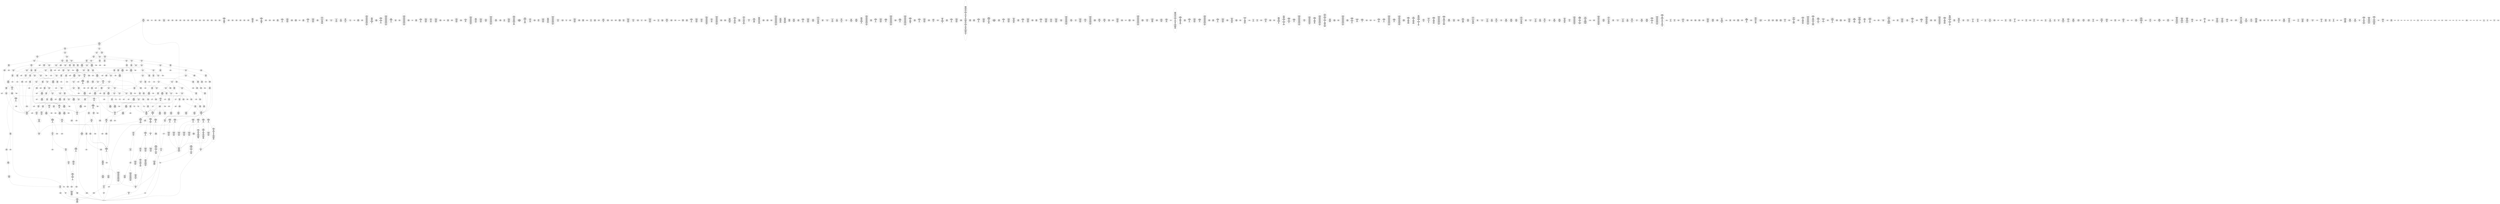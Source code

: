 /* Generated by GvGen v.1.0 (https://www.github.com/stricaud/gvgen) */

digraph G {
compound=true;
   node1 [label="[anywhere]"];
   node2 [label="# 0x0
PUSHX Data
PUSHX Data
MSTORE
PUSHX LogicData
CALLDATASIZE
LT
PUSHX Data
JUMPI
"];
   node3 [label="# 0xd
PUSHX Data
CALLDATALOAD
PUSHX BitData
SHR
PUSHX LogicData
GT
PUSHX Data
JUMPI
"];
   node4 [label="# 0x1e
PUSHX LogicData
GT
PUSHX Data
JUMPI
"];
   node5 [label="# 0x29
PUSHX LogicData
GT
PUSHX Data
JUMPI
"];
   node6 [label="# 0x34
PUSHX LogicData
EQ
PUSHX Data
JUMPI
"];
   node7 [label="# 0x3f
PUSHX LogicData
EQ
PUSHX Data
JUMPI
"];
   node8 [label="# 0x4a
PUSHX LogicData
EQ
PUSHX Data
JUMPI
"];
   node9 [label="# 0x55
PUSHX LogicData
EQ
PUSHX Data
JUMPI
"];
   node10 [label="# 0x60
PUSHX LogicData
EQ
PUSHX Data
JUMPI
"];
   node11 [label="# 0x6b
PUSHX LogicData
EQ
PUSHX Data
JUMPI
"];
   node12 [label="# 0x76
PUSHX LogicData
EQ
PUSHX Data
JUMPI
"];
   node13 [label="# 0x81
PUSHX LogicData
EQ
PUSHX Data
JUMPI
"];
   node14 [label="# 0x8c
PUSHX Data
JUMP
"];
   node15 [label="# 0x90
JUMPDEST
PUSHX LogicData
EQ
PUSHX Data
JUMPI
"];
   node16 [label="# 0x9c
PUSHX LogicData
EQ
PUSHX Data
JUMPI
"];
   node17 [label="# 0xa7
PUSHX LogicData
EQ
PUSHX Data
JUMPI
"];
   node18 [label="# 0xb2
PUSHX LogicData
EQ
PUSHX Data
JUMPI
"];
   node19 [label="# 0xbd
PUSHX LogicData
EQ
PUSHX Data
JUMPI
"];
   node20 [label="# 0xc8
PUSHX LogicData
EQ
PUSHX Data
JUMPI
"];
   node21 [label="# 0xd3
PUSHX LogicData
EQ
PUSHX Data
JUMPI
"];
   node22 [label="# 0xde
PUSHX LogicData
EQ
PUSHX Data
JUMPI
"];
   node23 [label="# 0xe9
PUSHX Data
JUMP
"];
   node24 [label="# 0xed
JUMPDEST
PUSHX LogicData
GT
PUSHX Data
JUMPI
"];
   node25 [label="# 0xf9
PUSHX LogicData
EQ
PUSHX Data
JUMPI
"];
   node26 [label="# 0x104
PUSHX LogicData
EQ
PUSHX Data
JUMPI
"];
   node27 [label="# 0x10f
PUSHX LogicData
EQ
PUSHX Data
JUMPI
"];
   node28 [label="# 0x11a
PUSHX LogicData
EQ
PUSHX Data
JUMPI
"];
   node29 [label="# 0x125
PUSHX LogicData
EQ
PUSHX Data
JUMPI
"];
   node30 [label="# 0x130
PUSHX LogicData
EQ
PUSHX Data
JUMPI
"];
   node31 [label="# 0x13b
PUSHX LogicData
EQ
PUSHX Data
JUMPI
"];
   node32 [label="# 0x146
PUSHX LogicData
EQ
PUSHX Data
JUMPI
"];
   node33 [label="# 0x151
PUSHX Data
JUMP
"];
   node34 [label="# 0x155
JUMPDEST
PUSHX LogicData
EQ
PUSHX Data
JUMPI
"];
   node35 [label="# 0x161
PUSHX LogicData
EQ
PUSHX Data
JUMPI
"];
   node36 [label="# 0x16c
PUSHX LogicData
EQ
PUSHX Data
JUMPI
"];
   node37 [label="# 0x177
PUSHX LogicData
EQ
PUSHX Data
JUMPI
"];
   node38 [label="# 0x182
PUSHX LogicData
EQ
PUSHX Data
JUMPI
"];
   node39 [label="# 0x18d
PUSHX LogicData
EQ
PUSHX Data
JUMPI
"];
   node40 [label="# 0x198
PUSHX LogicData
EQ
PUSHX Data
JUMPI
"];
   node41 [label="# 0x1a3
PUSHX Data
JUMP
"];
   node42 [label="# 0x1a7
JUMPDEST
PUSHX LogicData
GT
PUSHX Data
JUMPI
"];
   node43 [label="# 0x1b3
PUSHX LogicData
GT
PUSHX Data
JUMPI
"];
   node44 [label="# 0x1be
PUSHX LogicData
EQ
PUSHX Data
JUMPI
"];
   node45 [label="# 0x1c9
PUSHX LogicData
EQ
PUSHX Data
JUMPI
"];
   node46 [label="# 0x1d4
PUSHX LogicData
EQ
PUSHX Data
JUMPI
"];
   node47 [label="# 0x1df
PUSHX LogicData
EQ
PUSHX Data
JUMPI
"];
   node48 [label="# 0x1ea
PUSHX LogicData
EQ
PUSHX Data
JUMPI
"];
   node49 [label="# 0x1f5
PUSHX LogicData
EQ
PUSHX Data
JUMPI
"];
   node50 [label="# 0x200
PUSHX LogicData
EQ
PUSHX Data
JUMPI
"];
   node51 [label="# 0x20b
PUSHX LogicData
EQ
PUSHX Data
JUMPI
"];
   node52 [label="# 0x216
PUSHX Data
JUMP
"];
   node53 [label="# 0x21a
JUMPDEST
PUSHX LogicData
EQ
PUSHX Data
JUMPI
"];
   node54 [label="# 0x226
PUSHX LogicData
EQ
PUSHX Data
JUMPI
"];
   node55 [label="# 0x231
PUSHX LogicData
EQ
PUSHX Data
JUMPI
"];
   node56 [label="# 0x23c
PUSHX LogicData
EQ
PUSHX Data
JUMPI
"];
   node57 [label="# 0x247
PUSHX LogicData
EQ
PUSHX Data
JUMPI
"];
   node58 [label="# 0x252
PUSHX LogicData
EQ
PUSHX Data
JUMPI
"];
   node59 [label="# 0x25d
PUSHX LogicData
EQ
PUSHX Data
JUMPI
"];
   node60 [label="# 0x268
PUSHX Data
JUMP
"];
   node61 [label="# 0x26c
JUMPDEST
PUSHX LogicData
GT
PUSHX Data
JUMPI
"];
   node62 [label="# 0x278
PUSHX LogicData
EQ
PUSHX Data
JUMPI
"];
   node63 [label="# 0x283
PUSHX LogicData
EQ
PUSHX Data
JUMPI
"];
   node64 [label="# 0x28e
PUSHX LogicData
EQ
PUSHX Data
JUMPI
"];
   node65 [label="# 0x299
PUSHX LogicData
EQ
PUSHX Data
JUMPI
"];
   node66 [label="# 0x2a4
PUSHX LogicData
EQ
PUSHX Data
JUMPI
"];
   node67 [label="# 0x2af
PUSHX LogicData
EQ
PUSHX Data
JUMPI
"];
   node68 [label="# 0x2ba
PUSHX LogicData
EQ
PUSHX Data
JUMPI
"];
   node69 [label="# 0x2c5
PUSHX LogicData
EQ
PUSHX Data
JUMPI
"];
   node70 [label="# 0x2d0
PUSHX Data
JUMP
"];
   node71 [label="# 0x2d4
JUMPDEST
PUSHX LogicData
EQ
PUSHX Data
JUMPI
"];
   node72 [label="# 0x2e0
PUSHX LogicData
EQ
PUSHX Data
JUMPI
"];
   node73 [label="# 0x2eb
PUSHX LogicData
EQ
PUSHX Data
JUMPI
"];
   node74 [label="# 0x2f6
PUSHX LogicData
EQ
PUSHX Data
JUMPI
"];
   node75 [label="# 0x301
PUSHX LogicData
EQ
PUSHX Data
JUMPI
"];
   node76 [label="# 0x30c
PUSHX LogicData
EQ
PUSHX Data
JUMPI
"];
   node77 [label="# 0x317
PUSHX LogicData
EQ
PUSHX Data
JUMPI
"];
   node78 [label="# 0x322
PUSHX Data
JUMP
"];
   node79 [label="# 0x326
JUMPDEST
CALLDATASIZE
PUSHX Data
JUMPI
"];
   node80 [label="# 0x32c
PUSHX Data
CALLER
CALLVALUE
PUSHX MemData
MLOAD
PUSHX Data
PUSHX Data
JUMP
"];
   node81 [label="# 0x35c
JUMPDEST
PUSHX MemData
MLOAD
SUB
LOGX
STOP
"];
   node82 [label="# 0x366
JUMPDEST
PUSHX Data
CALLER
CALLVALUE
PUSHX MemData
MLOAD
PUSHX Data
PUSHX Data
JUMP
"];
   node83 [label="# 0x397
JUMPDEST
CALLVALUE
ISZERO
PUSHX Data
JUMPI
"];
   node84 [label="# 0x39f
PUSHX Data
REVERT
"];
   node85 [label="# 0x3a3
JUMPDEST
PUSHX Data
PUSHX Data
CALLDATASIZE
PUSHX Data
PUSHX Data
JUMP
"];
   node86 [label="# 0x3b2
JUMPDEST
PUSHX Data
JUMP
"];
   node87 [label="# 0x3b7
JUMPDEST
STOP
"];
   node88 [label="# 0x3b9
JUMPDEST
CALLVALUE
ISZERO
PUSHX Data
JUMPI
"];
   node89 [label="# 0x3c1
PUSHX Data
REVERT
"];
   node90 [label="# 0x3c5
JUMPDEST
PUSHX Data
PUSHX Data
CALLDATASIZE
PUSHX Data
PUSHX Data
JUMP
"];
   node91 [label="# 0x3d4
JUMPDEST
PUSHX Data
JUMP
"];
   node92 [label="# 0x3d9
JUMPDEST
PUSHX MemData
MLOAD
ISZERO
ISZERO
MSTORE
PUSHX ArithData
ADD
"];
   node93 [label="# 0x3e5
JUMPDEST
PUSHX MemData
MLOAD
SUB
RETURN
"];
   node94 [label="# 0x3ee
JUMPDEST
CALLVALUE
ISZERO
PUSHX Data
JUMPI
"];
   node95 [label="# 0x3f6
PUSHX Data
REVERT
"];
   node96 [label="# 0x3fa
JUMPDEST
PUSHX StorData
SLOAD
"];
   node97 [label="# 0x3ff
JUMPDEST
PUSHX MemData
MLOAD
MSTORE
PUSHX ArithData
ADD
PUSHX Data
JUMP
"];
   node98 [label="# 0x40d
JUMPDEST
CALLVALUE
ISZERO
PUSHX Data
JUMPI
"];
   node99 [label="# 0x415
PUSHX Data
REVERT
"];
   node100 [label="# 0x419
JUMPDEST
PUSHX Data
PUSHX Data
CALLDATASIZE
PUSHX Data
PUSHX Data
JUMP
"];
   node101 [label="# 0x428
JUMPDEST
PUSHX Data
JUMP
"];
   node102 [label="# 0x42d
JUMPDEST
CALLVALUE
ISZERO
PUSHX Data
JUMPI
"];
   node103 [label="# 0x435
PUSHX Data
REVERT
"];
   node104 [label="# 0x439
JUMPDEST
PUSHX Data
PUSHX Data
JUMP
"];
   node105 [label="# 0x442
JUMPDEST
PUSHX MemData
MLOAD
PUSHX Data
PUSHX Data
JUMP
"];
   node106 [label="# 0x44f
JUMPDEST
CALLVALUE
ISZERO
PUSHX Data
JUMPI
"];
   node107 [label="# 0x457
PUSHX Data
REVERT
"];
   node108 [label="# 0x45b
JUMPDEST
PUSHX Data
PUSHX Data
CALLDATASIZE
PUSHX Data
PUSHX Data
JUMP
"];
   node109 [label="# 0x46a
JUMPDEST
PUSHX Data
JUMP
"];
   node110 [label="# 0x46f
JUMPDEST
PUSHX MemData
MLOAD
PUSHX ArithData
PUSHX BitData
PUSHX BitData
SHL
SUB
AND
MSTORE
PUSHX ArithData
ADD
PUSHX Data
JUMP
"];
   node111 [label="# 0x487
JUMPDEST
CALLVALUE
ISZERO
PUSHX Data
JUMPI
"];
   node112 [label="# 0x48f
PUSHX Data
REVERT
"];
   node113 [label="# 0x493
JUMPDEST
PUSHX Data
PUSHX Data
CALLDATASIZE
PUSHX Data
PUSHX Data
JUMP
"];
   node114 [label="# 0x4a2
JUMPDEST
PUSHX Data
JUMP
"];
   node115 [label="# 0x4a7
JUMPDEST
CALLVALUE
ISZERO
PUSHX Data
JUMPI
"];
   node116 [label="# 0x4af
PUSHX Data
REVERT
"];
   node117 [label="# 0x4b3
JUMPDEST
SELFBALANCE
PUSHX Data
JUMP
"];
   node118 [label="# 0x4ba
JUMPDEST
CALLVALUE
ISZERO
PUSHX Data
JUMPI
"];
   node119 [label="# 0x4c2
PUSHX Data
REVERT
"];
   node120 [label="# 0x4c6
JUMPDEST
PUSHX Data
PUSHX Data
JUMP
"];
   node121 [label="# 0x4cf
JUMPDEST
CALLVALUE
ISZERO
PUSHX Data
JUMPI
"];
   node122 [label="# 0x4d7
PUSHX Data
REVERT
"];
   node123 [label="# 0x4db
JUMPDEST
PUSHX Data
PUSHX Data
CALLDATASIZE
PUSHX Data
PUSHX Data
JUMP
"];
   node124 [label="# 0x4ea
JUMPDEST
PUSHX Data
JUMP
"];
   node125 [label="# 0x4ef
JUMPDEST
CALLVALUE
ISZERO
PUSHX Data
JUMPI
"];
   node126 [label="# 0x4f7
PUSHX Data
REVERT
"];
   node127 [label="# 0x4fb
JUMPDEST
PUSHX Data
PUSHX Data
JUMP
"];
   node128 [label="# 0x504
JUMPDEST
CALLVALUE
ISZERO
PUSHX Data
JUMPI
"];
   node129 [label="# 0x50c
PUSHX Data
REVERT
"];
   node130 [label="# 0x510
JUMPDEST
PUSHX StorData
SLOAD
PUSHX Data
JUMP
"];
   node131 [label="# 0x519
JUMPDEST
CALLVALUE
ISZERO
PUSHX Data
JUMPI
"];
   node132 [label="# 0x521
PUSHX Data
REVERT
"];
   node133 [label="# 0x525
JUMPDEST
PUSHX Data
PUSHX Data
CALLDATASIZE
PUSHX Data
PUSHX Data
JUMP
"];
   node134 [label="# 0x534
JUMPDEST
PUSHX Data
JUMP
"];
   node135 [label="# 0x539
JUMPDEST
PUSHX Data
PUSHX Data
CALLDATASIZE
PUSHX Data
PUSHX Data
JUMP
"];
   node136 [label="# 0x547
JUMPDEST
PUSHX Data
JUMP
"];
   node137 [label="# 0x54c
JUMPDEST
CALLVALUE
ISZERO
PUSHX Data
JUMPI
"];
   node138 [label="# 0x554
PUSHX Data
REVERT
"];
   node139 [label="# 0x558
JUMPDEST
PUSHX StorData
SLOAD
PUSHX BitData
AND
PUSHX Data
JUMP
"];
   node140 [label="# 0x564
JUMPDEST
CALLVALUE
ISZERO
PUSHX Data
JUMPI
"];
   node141 [label="# 0x56c
PUSHX Data
REVERT
"];
   node142 [label="# 0x570
JUMPDEST
PUSHX Data
PUSHX Data
CALLDATASIZE
PUSHX Data
PUSHX Data
JUMP
"];
   node143 [label="# 0x57f
JUMPDEST
PUSHX Data
JUMP
"];
   node144 [label="# 0x584
JUMPDEST
CALLVALUE
ISZERO
PUSHX Data
JUMPI
"];
   node145 [label="# 0x58c
PUSHX Data
REVERT
"];
   node146 [label="# 0x590
JUMPDEST
PUSHX StorData
SLOAD
PUSHX Data
JUMP
"];
   node147 [label="# 0x599
JUMPDEST
CALLVALUE
ISZERO
PUSHX Data
JUMPI
"];
   node148 [label="# 0x5a1
PUSHX Data
REVERT
"];
   node149 [label="# 0x5a5
JUMPDEST
PUSHX Data
PUSHX Data
CALLDATASIZE
PUSHX Data
PUSHX Data
JUMP
"];
   node150 [label="# 0x5b4
JUMPDEST
PUSHX Data
JUMP
"];
   node151 [label="# 0x5b9
JUMPDEST
CALLVALUE
ISZERO
PUSHX Data
JUMPI
"];
   node152 [label="# 0x5c1
PUSHX Data
REVERT
"];
   node153 [label="# 0x5c5
JUMPDEST
PUSHX Data
PUSHX Data
JUMP
"];
   node154 [label="# 0x5ce
JUMPDEST
CALLVALUE
ISZERO
PUSHX Data
JUMPI
"];
   node155 [label="# 0x5d6
PUSHX Data
REVERT
"];
   node156 [label="# 0x5da
JUMPDEST
PUSHX Data
PUSHX Data
CALLDATASIZE
PUSHX Data
PUSHX Data
JUMP
"];
   node157 [label="# 0x5e9
JUMPDEST
PUSHX Data
JUMP
"];
   node158 [label="# 0x5ee
JUMPDEST
CALLVALUE
ISZERO
PUSHX Data
JUMPI
"];
   node159 [label="# 0x5f6
PUSHX Data
REVERT
"];
   node160 [label="# 0x5fa
JUMPDEST
PUSHX Data
PUSHX Data
JUMP
"];
   node161 [label="# 0x603
JUMPDEST
CALLVALUE
ISZERO
PUSHX Data
JUMPI
"];
   node162 [label="# 0x60b
PUSHX Data
REVERT
"];
   node163 [label="# 0x60f
JUMPDEST
PUSHX Data
PUSHX Data
CALLDATASIZE
PUSHX Data
PUSHX Data
JUMP
"];
   node164 [label="# 0x61e
JUMPDEST
PUSHX Data
JUMP
"];
   node165 [label="# 0x623
JUMPDEST
CALLVALUE
ISZERO
PUSHX Data
JUMPI
"];
   node166 [label="# 0x62b
PUSHX Data
REVERT
"];
   node167 [label="# 0x62f
JUMPDEST
PUSHX Data
PUSHX Data
CALLDATASIZE
PUSHX Data
PUSHX Data
JUMP
"];
   node168 [label="# 0x63e
JUMPDEST
PUSHX Data
JUMP
"];
   node169 [label="# 0x643
JUMPDEST
CALLVALUE
ISZERO
PUSHX Data
JUMPI
"];
   node170 [label="# 0x64b
PUSHX Data
REVERT
"];
   node171 [label="# 0x64f
JUMPDEST
PUSHX Data
PUSHX Data
CALLDATASIZE
PUSHX Data
PUSHX Data
JUMP
"];
   node172 [label="# 0x65e
JUMPDEST
PUSHX Data
JUMP
"];
   node173 [label="# 0x663
JUMPDEST
CALLVALUE
ISZERO
PUSHX Data
JUMPI
"];
   node174 [label="# 0x66b
PUSHX Data
REVERT
"];
   node175 [label="# 0x66f
JUMPDEST
PUSHX Data
PUSHX Data
JUMP
"];
   node176 [label="# 0x678
JUMPDEST
CALLVALUE
ISZERO
PUSHX Data
JUMPI
"];
   node177 [label="# 0x680
PUSHX Data
REVERT
"];
   node178 [label="# 0x684
JUMPDEST
PUSHX Data
PUSHX Data
JUMP
"];
   node179 [label="# 0x692
JUMPDEST
CALLVALUE
ISZERO
PUSHX Data
JUMPI
"];
   node180 [label="# 0x69a
PUSHX Data
REVERT
"];
   node181 [label="# 0x69e
JUMPDEST
PUSHX Data
PUSHX Data
JUMP
"];
   node182 [label="# 0x6a7
JUMPDEST
CALLVALUE
ISZERO
PUSHX Data
JUMPI
"];
   node183 [label="# 0x6af
PUSHX Data
REVERT
"];
   node184 [label="# 0x6b3
JUMPDEST
PUSHX Data
PUSHX Data
CALLDATASIZE
PUSHX Data
PUSHX Data
JUMP
"];
   node185 [label="# 0x6c2
JUMPDEST
PUSHX Data
JUMP
"];
   node186 [label="# 0x6c7
JUMPDEST
CALLVALUE
ISZERO
PUSHX Data
JUMPI
"];
   node187 [label="# 0x6cf
PUSHX Data
REVERT
"];
   node188 [label="# 0x6d3
JUMPDEST
PUSHX Data
PUSHX Data
JUMP
"];
   node189 [label="# 0x6dc
JUMPDEST
CALLVALUE
ISZERO
PUSHX Data
JUMPI
"];
   node190 [label="# 0x6e4
PUSHX Data
REVERT
"];
   node191 [label="# 0x6e8
JUMPDEST
PUSHX StorData
SLOAD
PUSHX Data
JUMP
"];
   node192 [label="# 0x6f1
JUMPDEST
CALLVALUE
ISZERO
PUSHX Data
JUMPI
"];
   node193 [label="# 0x6f9
PUSHX Data
REVERT
"];
   node194 [label="# 0x6fd
JUMPDEST
PUSHX Data
PUSHX Data
CALLDATASIZE
PUSHX Data
PUSHX Data
JUMP
"];
   node195 [label="# 0x70c
JUMPDEST
PUSHX Data
JUMP
"];
   node196 [label="# 0x711
JUMPDEST
CALLVALUE
ISZERO
PUSHX Data
JUMPI
"];
   node197 [label="# 0x719
PUSHX Data
REVERT
"];
   node198 [label="# 0x71d
JUMPDEST
PUSHX Data
PUSHX Data
JUMP
"];
   node199 [label="# 0x726
JUMPDEST
CALLVALUE
ISZERO
PUSHX Data
JUMPI
"];
   node200 [label="# 0x72e
PUSHX Data
REVERT
"];
   node201 [label="# 0x732
JUMPDEST
PUSHX Data
PUSHX Data
CALLDATASIZE
PUSHX Data
PUSHX Data
JUMP
"];
   node202 [label="# 0x741
JUMPDEST
PUSHX Data
JUMP
"];
   node203 [label="# 0x746
JUMPDEST
CALLVALUE
ISZERO
PUSHX Data
JUMPI
"];
   node204 [label="# 0x74e
PUSHX Data
REVERT
"];
   node205 [label="# 0x752
JUMPDEST
PUSHX Data
PUSHX Data
JUMP
"];
   node206 [label="# 0x75b
JUMPDEST
CALLVALUE
ISZERO
PUSHX Data
JUMPI
"];
   node207 [label="# 0x763
PUSHX Data
REVERT
"];
   node208 [label="# 0x767
JUMPDEST
PUSHX Data
PUSHX Data
JUMP
"];
   node209 [label="# 0x770
JUMPDEST
CALLVALUE
ISZERO
PUSHX Data
JUMPI
"];
   node210 [label="# 0x778
PUSHX Data
REVERT
"];
   node211 [label="# 0x77c
JUMPDEST
PUSHX Data
PUSHX Data
CALLDATASIZE
PUSHX Data
PUSHX Data
JUMP
"];
   node212 [label="# 0x78b
JUMPDEST
PUSHX ArithData
PUSHX BitData
PUSHX BitData
SHL
SUB
AND
PUSHX Data
MSTORE
PUSHX Data
PUSHX Data
MSTORE
PUSHX Data
SHA3
SLOAD
JUMP
"];
   node213 [label="# 0x7a6
JUMPDEST
CALLVALUE
ISZERO
PUSHX Data
JUMPI
"];
   node214 [label="# 0x7ae
PUSHX Data
REVERT
"];
   node215 [label="# 0x7b2
JUMPDEST
PUSHX Data
PUSHX Data
JUMP
"];
   node216 [label="# 0x7bb
JUMPDEST
CALLVALUE
ISZERO
PUSHX Data
JUMPI
"];
   node217 [label="# 0x7c3
PUSHX Data
REVERT
"];
   node218 [label="# 0x7c7
JUMPDEST
PUSHX StorData
SLOAD
PUSHX Data
DIV
PUSHX BitData
AND
PUSHX Data
JUMP
"];
   node219 [label="# 0x7d8
JUMPDEST
CALLVALUE
ISZERO
PUSHX Data
JUMPI
"];
   node220 [label="# 0x7e0
PUSHX Data
REVERT
"];
   node221 [label="# 0x7e4
JUMPDEST
PUSHX Data
PUSHX Data
CALLDATASIZE
PUSHX Data
PUSHX Data
JUMP
"];
   node222 [label="# 0x7f3
JUMPDEST
PUSHX Data
JUMP
"];
   node223 [label="# 0x7f8
JUMPDEST
CALLVALUE
ISZERO
PUSHX Data
JUMPI
"];
   node224 [label="# 0x800
PUSHX Data
REVERT
"];
   node225 [label="# 0x804
JUMPDEST
PUSHX Data
PUSHX Data
CALLDATASIZE
PUSHX Data
PUSHX Data
JUMP
"];
   node226 [label="# 0x813
JUMPDEST
PUSHX Data
JUMP
"];
   node227 [label="# 0x818
JUMPDEST
CALLVALUE
ISZERO
PUSHX Data
JUMPI
"];
   node228 [label="# 0x820
PUSHX Data
REVERT
"];
   node229 [label="# 0x824
JUMPDEST
PUSHX Data
PUSHX Data
JUMP
"];
   node230 [label="# 0x82d
JUMPDEST
CALLVALUE
ISZERO
PUSHX Data
JUMPI
"];
   node231 [label="# 0x835
PUSHX Data
REVERT
"];
   node232 [label="# 0x839
JUMPDEST
PUSHX Data
PUSHX Data
CALLDATASIZE
PUSHX Data
PUSHX Data
JUMP
"];
   node233 [label="# 0x848
JUMPDEST
PUSHX Data
JUMP
"];
   node234 [label="# 0x84d
JUMPDEST
CALLVALUE
ISZERO
PUSHX Data
JUMPI
"];
   node235 [label="# 0x855
PUSHX Data
REVERT
"];
   node236 [label="# 0x859
JUMPDEST
PUSHX Data
PUSHX Data
CALLDATASIZE
PUSHX Data
PUSHX Data
JUMP
"];
   node237 [label="# 0x868
JUMPDEST
PUSHX Data
JUMP
"];
   node238 [label="# 0x86d
JUMPDEST
CALLVALUE
ISZERO
PUSHX Data
JUMPI
"];
   node239 [label="# 0x875
PUSHX Data
REVERT
"];
   node240 [label="# 0x879
JUMPDEST
PUSHX Data
PUSHX Data
CALLDATASIZE
PUSHX Data
PUSHX Data
JUMP
"];
   node241 [label="# 0x888
JUMPDEST
PUSHX Data
JUMP
"];
   node242 [label="# 0x88d
JUMPDEST
CALLVALUE
ISZERO
PUSHX Data
JUMPI
"];
   node243 [label="# 0x895
PUSHX Data
REVERT
"];
   node244 [label="# 0x899
JUMPDEST
PUSHX Data
PUSHX Data
CALLDATASIZE
PUSHX Data
PUSHX Data
JUMP
"];
   node245 [label="# 0x8a8
JUMPDEST
PUSHX Data
JUMP
"];
   node246 [label="# 0x8ad
JUMPDEST
CALLVALUE
ISZERO
PUSHX Data
JUMPI
"];
   node247 [label="# 0x8b5
PUSHX Data
REVERT
"];
   node248 [label="# 0x8b9
JUMPDEST
PUSHX StorData
SLOAD
PUSHX Data
JUMP
"];
   node249 [label="# 0x8c2
JUMPDEST
CALLVALUE
ISZERO
PUSHX Data
JUMPI
"];
   node250 [label="# 0x8ca
PUSHX Data
REVERT
"];
   node251 [label="# 0x8ce
JUMPDEST
PUSHX Data
PUSHX Data
CALLDATASIZE
PUSHX Data
PUSHX Data
JUMP
"];
   node252 [label="# 0x8dd
JUMPDEST
PUSHX Data
PUSHX Data
MSTORE
PUSHX Data
MSTORE
PUSHX Data
SHA3
SLOAD
PUSHX BitData
AND
JUMP
"];
   node253 [label="# 0x8f2
JUMPDEST
CALLVALUE
ISZERO
PUSHX Data
JUMPI
"];
   node254 [label="# 0x8fa
PUSHX Data
REVERT
"];
   node255 [label="# 0x8fe
JUMPDEST
PUSHX Data
PUSHX Data
CALLDATASIZE
PUSHX Data
PUSHX Data
JUMP
"];
   node256 [label="# 0x90d
JUMPDEST
PUSHX Data
JUMP
"];
   node257 [label="# 0x912
JUMPDEST
CALLVALUE
ISZERO
PUSHX Data
JUMPI
"];
   node258 [label="# 0x91a
PUSHX Data
REVERT
"];
   node259 [label="# 0x91e
JUMPDEST
PUSHX Data
PUSHX Data
JUMP
"];
   node260 [label="# 0x927
JUMPDEST
CALLVALUE
ISZERO
PUSHX Data
JUMPI
"];
   node261 [label="# 0x92f
PUSHX Data
REVERT
"];
   node262 [label="# 0x933
JUMPDEST
PUSHX Data
PUSHX Data
JUMP
"];
   node263 [label="# 0x93c
JUMPDEST
CALLVALUE
ISZERO
PUSHX Data
JUMPI
"];
   node264 [label="# 0x944
PUSHX Data
REVERT
"];
   node265 [label="# 0x948
JUMPDEST
PUSHX Data
PUSHX Data
CALLDATASIZE
PUSHX Data
PUSHX Data
JUMP
"];
   node266 [label="# 0x957
JUMPDEST
PUSHX ArithData
PUSHX BitData
PUSHX BitData
SHL
SUB
AND
PUSHX Data
MSTORE
PUSHX Data
PUSHX Data
MSTORE
PUSHX Data
SHA3
SLOAD
JUMP
"];
   node267 [label="# 0x972
JUMPDEST
CALLVALUE
ISZERO
PUSHX Data
JUMPI
"];
   node268 [label="# 0x97a
PUSHX Data
REVERT
"];
   node269 [label="# 0x97e
JUMPDEST
PUSHX Data
PUSHX Data
JUMP
"];
   node270 [label="# 0x987
JUMPDEST
CALLVALUE
ISZERO
PUSHX Data
JUMPI
"];
   node271 [label="# 0x98f
PUSHX Data
REVERT
"];
   node272 [label="# 0x993
JUMPDEST
PUSHX Data
PUSHX Data
JUMP
"];
   node273 [label="# 0x99c
JUMPDEST
CALLVALUE
ISZERO
PUSHX Data
JUMPI
"];
   node274 [label="# 0x9a4
PUSHX Data
REVERT
"];
   node275 [label="# 0x9a8
JUMPDEST
PUSHX Data
PUSHX Data
JUMP
"];
   node276 [label="# 0x9b7
JUMPDEST
CALLVALUE
ISZERO
PUSHX Data
JUMPI
"];
   node277 [label="# 0x9bf
PUSHX Data
REVERT
"];
   node278 [label="# 0x9c3
JUMPDEST
PUSHX StorData
SLOAD
PUSHX Data
JUMP
"];
   node279 [label="# 0x9cc
JUMPDEST
CALLVALUE
ISZERO
PUSHX Data
JUMPI
"];
   node280 [label="# 0x9d4
PUSHX Data
REVERT
"];
   node281 [label="# 0x9d8
JUMPDEST
PUSHX Data
PUSHX Data
JUMP
"];
   node282 [label="# 0x9e1
JUMPDEST
CALLVALUE
ISZERO
PUSHX Data
JUMPI
"];
   node283 [label="# 0x9e9
PUSHX Data
REVERT
"];
   node284 [label="# 0x9ed
JUMPDEST
PUSHX Data
PUSHX Data
JUMP
"];
   node285 [label="# 0x9f6
JUMPDEST
CALLVALUE
ISZERO
PUSHX Data
JUMPI
"];
   node286 [label="# 0x9fe
PUSHX Data
REVERT
"];
   node287 [label="# 0xa02
JUMPDEST
PUSHX Data
PUSHX Data
JUMP
"];
   node288 [label="# 0xa0b
JUMPDEST
CALLVALUE
ISZERO
PUSHX Data
JUMPI
"];
   node289 [label="# 0xa13
PUSHX Data
REVERT
"];
   node290 [label="# 0xa17
JUMPDEST
PUSHX Data
PUSHX Data
CALLDATASIZE
PUSHX Data
PUSHX Data
JUMP
"];
   node291 [label="# 0xa26
JUMPDEST
PUSHX Data
JUMP
"];
   node292 [label="# 0xa2b
JUMPDEST
CALLVALUE
ISZERO
PUSHX Data
JUMPI
"];
   node293 [label="# 0xa33
PUSHX Data
REVERT
"];
   node294 [label="# 0xa37
JUMPDEST
PUSHX Data
PUSHX Data
CALLDATASIZE
PUSHX Data
PUSHX Data
JUMP
"];
   node295 [label="# 0xa46
JUMPDEST
PUSHX Data
JUMP
"];
   node296 [label="# 0xa4b
JUMPDEST
CALLVALUE
ISZERO
PUSHX Data
JUMPI
"];
   node297 [label="# 0xa53
PUSHX Data
REVERT
"];
   node298 [label="# 0xa57
JUMPDEST
PUSHX Data
PUSHX Data
CALLDATASIZE
PUSHX Data
PUSHX Data
JUMP
"];
   node299 [label="# 0xa66
JUMPDEST
PUSHX Data
JUMP
"];
   node300 [label="# 0xa6b
JUMPDEST
CALLER
PUSHX Data
PUSHX Data
JUMP
"];
   node301 [label="# 0xa74
JUMPDEST
PUSHX ArithData
PUSHX BitData
PUSHX BitData
SHL
SUB
AND
EQ
PUSHX Data
JUMPI
"];
   node302 [label="# 0xa83
PUSHX MemData
MLOAD
PUSHX BitData
PUSHX BitData
SHL
MSTORE
PUSHX ArithData
ADD
PUSHX Data
PUSHX Data
JUMP
"];
   node303 [label="# 0xa9a
JUMPDEST
PUSHX MemData
MLOAD
SUB
REVERT
"];
   node304 [label="# 0xaa3
JUMPDEST
PUSHX Data
PUSHX Data
JUMP
"];
   node305 [label="# 0xaac
JUMPDEST
JUMP
"];
   node306 [label="# 0xaaf
JUMPDEST
PUSHX Data
PUSHX Data
PUSHX Data
JUMP
"];
   node307 [label="# 0xaba
JUMPDEST
JUMP
"];
   node308 [label="# 0xac0
JUMPDEST
CALLER
PUSHX Data
PUSHX Data
JUMP
"];
   node309 [label="# 0xac9
JUMPDEST
PUSHX ArithData
PUSHX BitData
PUSHX BitData
SHL
SUB
AND
EQ
PUSHX Data
JUMPI
"];
   node310 [label="# 0xad8
PUSHX MemData
MLOAD
PUSHX BitData
PUSHX BitData
SHL
MSTORE
PUSHX ArithData
ADD
PUSHX Data
PUSHX Data
JUMP
"];
   node311 [label="# 0xaef
JUMPDEST
PUSHX Data
PUSHX Data
JUMP
"];
   node312 [label="# 0xaf8
JUMPDEST
PUSHX Data
PUSHX StorData
SLOAD
PUSHX Data
PUSHX Data
JUMP
"];
   node313 [label="# 0xb07
JUMPDEST
PUSHX ArithData
ADD
PUSHX ArithData
DIV
MUL
PUSHX ArithData
ADD
PUSHX MemData
MLOAD
ADD
PUSHX Data
MSTORE
MSTORE
PUSHX ArithData
ADD
SLOAD
PUSHX Data
PUSHX Data
JUMP
"];
   node314 [label="# 0xb33
JUMPDEST
ISZERO
PUSHX Data
JUMPI
"];
   node315 [label="# 0xb3a
PUSHX LogicData
LT
PUSHX Data
JUMPI
"];
   node316 [label="# 0xb42
PUSHX ArithData
SLOAD
DIV
MUL
MSTORE
PUSHX ArithData
ADD
PUSHX Data
JUMP
"];
   node317 [label="# 0xb55
JUMPDEST
ADD
PUSHX Data
MSTORE
PUSHX Data
PUSHX Data
SHA3
"];
   node318 [label="# 0xb63
JUMPDEST
SLOAD
MSTORE
PUSHX ArithData
ADD
PUSHX ArithData
ADD
GT
PUSHX Data
JUMPI
"];
   node319 [label="# 0xb77
SUB
PUSHX BitData
AND
ADD
"];
   node320 [label="# 0xb80
JUMPDEST
JUMP
"];
   node321 [label="# 0xb8a
JUMPDEST
PUSHX Data
PUSHX Data
PUSHX Data
JUMP
"];
   node322 [label="# 0xb95
JUMPDEST
PUSHX Data
JUMPI
"];
   node323 [label="# 0xb9a
PUSHX MemData
MLOAD
PUSHX BitData
PUSHX BitData
SHL
MSTORE
PUSHX Data
PUSHX ArithData
ADD
MSTORE
PUSHX Data
PUSHX ArithData
ADD
MSTORE
PUSHX Data
PUSHX ArithData
ADD
MSTORE
PUSHX BitData
PUSHX BitData
SHL
PUSHX ArithData
ADD
MSTORE
PUSHX ArithData
ADD
PUSHX Data
JUMP
"];
   node324 [label="# 0xbf6
JUMPDEST
PUSHX Data
MSTORE
PUSHX Data
PUSHX Data
MSTORE
PUSHX Data
SHA3
SLOAD
PUSHX ArithData
PUSHX BitData
PUSHX BitData
SHL
SUB
AND
JUMP
"];
   node325 [label="# 0xc12
JUMPDEST
PUSHX Data
PUSHX Data
PUSHX Data
JUMP
"];
   node326 [label="# 0xc1d
JUMPDEST
PUSHX ArithData
PUSHX BitData
PUSHX BitData
SHL
SUB
AND
PUSHX ArithData
PUSHX BitData
PUSHX BitData
SHL
SUB
AND
EQ
ISZERO
PUSHX Data
JUMPI
"];
   node327 [label="# 0xc3a
PUSHX MemData
MLOAD
PUSHX BitData
PUSHX BitData
SHL
MSTORE
PUSHX Data
PUSHX ArithData
ADD
MSTORE
PUSHX Data
PUSHX ArithData
ADD
MSTORE
PUSHX Data
PUSHX ArithData
ADD
MSTORE
PUSHX BitData
PUSHX BitData
SHL
PUSHX ArithData
ADD
MSTORE
PUSHX ArithData
ADD
PUSHX Data
JUMP
"];
   node328 [label="# 0xc8b
JUMPDEST
CALLER
PUSHX ArithData
PUSHX BitData
PUSHX BitData
SHL
SUB
AND
EQ
PUSHX Data
JUMPI
"];
   node329 [label="# 0xc9d
PUSHX Data
CALLER
PUSHX Data
JUMP
"];
   node330 [label="# 0xca7
JUMPDEST
PUSHX Data
JUMPI
"];
   node331 [label="# 0xcac
PUSHX MemData
MLOAD
PUSHX BitData
PUSHX BitData
SHL
MSTORE
PUSHX Data
PUSHX ArithData
ADD
MSTORE
PUSHX Data
PUSHX ArithData
ADD
MSTORE
PUSHX Data
PUSHX ArithData
ADD
MSTORE
PUSHX BitData
PUSHX BitData
SHL
PUSHX ArithData
ADD
MSTORE
PUSHX ArithData
ADD
PUSHX Data
JUMP
"];
   node332 [label="# 0xd14
JUMPDEST
PUSHX Data
PUSHX Data
JUMP
"];
   node333 [label="# 0xd1e
JUMPDEST
JUMP
"];
   node334 [label="# 0xd23
JUMPDEST
PUSHX Data
PUSHX Data
PUSHX StorData
SLOAD
JUMP
"];
   node335 [label="# 0xd2e
JUMPDEST
JUMP
"];
   node336 [label="# 0xd33
JUMPDEST
CALLER
PUSHX Data
PUSHX Data
JUMP
"];
   node337 [label="# 0xd3c
JUMPDEST
PUSHX ArithData
PUSHX BitData
PUSHX BitData
SHL
SUB
AND
EQ
PUSHX Data
JUMPI
"];
   node338 [label="# 0xd4b
PUSHX MemData
MLOAD
PUSHX BitData
PUSHX BitData
SHL
MSTORE
PUSHX ArithData
ADD
PUSHX Data
PUSHX Data
JUMP
"];
   node339 [label="# 0xd62
JUMPDEST
PUSHX StorData
SLOAD
PUSHX Data
DIV
PUSHX BitData
AND
ISZERO
PUSHX Data
JUMPI
"];
   node340 [label="# 0xd75
PUSHX MemData
MLOAD
PUSHX BitData
PUSHX BitData
SHL
MSTORE
PUSHX ArithData
ADD
PUSHX Data
PUSHX Data
JUMP
"];
   node341 [label="# 0xd8c
JUMPDEST
PUSHX Data
PUSHX Data
JUMP
"];
   node342 [label="# 0xd96
JUMPDEST
JUMP
"];
   node343 [label="# 0xd9a
JUMPDEST
CALLER
PUSHX Data
PUSHX Data
JUMP
"];
   node344 [label="# 0xda3
JUMPDEST
PUSHX ArithData
PUSHX BitData
PUSHX BitData
SHL
SUB
AND
EQ
PUSHX Data
JUMPI
"];
   node345 [label="# 0xdb2
PUSHX MemData
MLOAD
PUSHX BitData
PUSHX BitData
SHL
MSTORE
PUSHX ArithData
ADD
PUSHX Data
PUSHX Data
JUMP
"];
   node346 [label="# 0xdc9
JUMPDEST
PUSHX StorData
SLOAD
PUSHX Data
DIV
PUSHX BitData
AND
ISZERO
PUSHX Data
JUMPI
"];
   node347 [label="# 0xddc
PUSHX MemData
MLOAD
PUSHX BitData
PUSHX BitData
SHL
MSTORE
PUSHX ArithData
ADD
PUSHX Data
PUSHX Data
JUMP
"];
   node348 [label="# 0xdf3
JUMPDEST
PUSHX StorData
SLOAD
PUSHX BitData
NOT
AND
PUSHX BitData
OR
SSTORE
PUSHX MemData
MLOAD
PUSHX Data
PUSHX Data
DIV
PUSHX BitData
AND
ISZERO
ISZERO
MSTORE
PUSHX ArithData
ADD
JUMP
"];
   node349 [label="# 0xe42
JUMPDEST
PUSHX MemData
MLOAD
SUB
LOGX
JUMP
"];
   node350 [label="# 0xe4c
JUMPDEST
PUSHX Data
CALLER
PUSHX Data
JUMP
"];
   node351 [label="# 0xe56
JUMPDEST
PUSHX Data
JUMPI
"];
   node352 [label="# 0xe5b
PUSHX MemData
MLOAD
PUSHX BitData
PUSHX BitData
SHL
MSTORE
PUSHX ArithData
ADD
PUSHX Data
PUSHX Data
JUMP
"];
   node353 [label="# 0xe72
JUMPDEST
PUSHX Data
PUSHX Data
JUMP
"];
   node354 [label="# 0xe7d
JUMPDEST
PUSHX LogicData
PUSHX StorData
SLOAD
EQ
ISZERO
PUSHX Data
JUMPI
"];
   node355 [label="# 0xe89
PUSHX MemData
MLOAD
PUSHX BitData
PUSHX BitData
SHL
MSTORE
PUSHX Data
PUSHX ArithData
ADD
MSTORE
PUSHX Data
PUSHX ArithData
ADD
MSTORE
PUSHX Data
PUSHX ArithData
ADD
MSTORE
PUSHX ArithData
ADD
PUSHX Data
JUMP
"];
   node356 [label="# 0xed0
JUMPDEST
PUSHX Data
PUSHX Data
SSTORE
PUSHX StorData
SLOAD
PUSHX Data
DIV
PUSHX BitData
AND
PUSHX Data
JUMPI
"];
   node357 [label="# 0xee6
PUSHX MemData
MLOAD
PUSHX BitData
PUSHX BitData
SHL
MSTORE
PUSHX ArithData
ADD
PUSHX Data
PUSHX Data
JUMP
"];
   node358 [label="# 0xefd
JUMPDEST
PUSHX StorData
SLOAD
PUSHX BitData
AND
PUSHX Data
JUMPI
"];
   node359 [label="# 0xf08
PUSHX MemData
MLOAD
PUSHX BitData
PUSHX BitData
SHL
MSTORE
PUSHX Data
PUSHX ArithData
ADD
MSTORE
PUSHX Data
PUSHX ArithData
ADD
MSTORE
PUSHX BitData
PUSHX BitData
SHL
PUSHX ArithData
ADD
MSTORE
PUSHX ArithData
ADD
PUSHX Data
JUMP
"];
   node360 [label="# 0xf43
JUMPDEST
PUSHX Data
PUSHX Data
PUSHX StorData
SLOAD
JUMP
"];
   node361 [label="# 0xf50
JUMPDEST
PUSHX Data
PUSHX Data
JUMP
"];
   node362 [label="# 0xf5a
JUMPDEST
GT
ISZERO
PUSHX Data
JUMPI
"];
   node363 [label="# 0xf61
PUSHX MemData
MLOAD
PUSHX BitData
PUSHX BitData
SHL
MSTORE
PUSHX ArithData
ADD
PUSHX Data
PUSHX Data
JUMP
"];
   node364 [label="# 0xf78
JUMPDEST
PUSHX MemData
MLOAD
PUSHX BitData
PUSHX BitData
SHL
MSTORE
CALLER
PUSHX ArithData
ADD
MSTORE
PUSHX Data
ADDRESS
PUSHX Data
PUSHX ArithData
ADD
PUSHX Data
PUSHX MemData
MLOAD
SUB
GAS
STATICCALL
ISZERO
ISZERO
PUSHX Data
JUMPI
"];
   node365 [label="# 0xfad
RETURNDATASIZE
PUSHX Data
RETURNDATACOPY
RETURNDATASIZE
PUSHX Data
REVERT
"];
   node366 [label="# 0xfb6
JUMPDEST
PUSHX MemData
MLOAD
RETURNDATASIZE
PUSHX BitData
NOT
PUSHX ArithData
ADD
AND
ADD
PUSHX Data
MSTORE
ADD
PUSHX Data
PUSHX Data
JUMP
"];
   node367 [label="# 0xfda
JUMPDEST
PUSHX StorData
SLOAD
PUSHX Data
DIV
PUSHX BitData
AND
ISZERO
PUSHX Data
JUMPI
"];
   node368 [label="# 0xfee
PUSHX Data
PUSHX Data
PUSHX Data
JUMP
"];
   node369 [label="# 0xffe
JUMPDEST
CALLVALUE
EQ
PUSHX Data
JUMPI
"];
   node370 [label="# 0x1005
PUSHX MemData
MLOAD
PUSHX BitData
PUSHX BitData
SHL
MSTORE
PUSHX ArithData
ADD
PUSHX Data
PUSHX Data
JUMP
"];
   node371 [label="# 0x101c
JUMPDEST
CALLER
PUSHX Data
MSTORE
PUSHX Data
PUSHX Data
MSTORE
PUSHX Data
SHA3
SLOAD
PUSHX BitData
AND
PUSHX Data
JUMPI
"];
   node372 [label="# 0x1034
PUSHX MemData
MLOAD
PUSHX BitData
PUSHX BitData
SHL
MSTORE
PUSHX Data
PUSHX ArithData
ADD
MSTORE
PUSHX Data
PUSHX ArithData
ADD
MSTORE
PUSHX BitData
PUSHX BitData
SHL
PUSHX ArithData
ADD
MSTORE
PUSHX ArithData
ADD
PUSHX Data
JUMP
"];
   node373 [label="# 0x1075
JUMPDEST
PUSHX LogicData
LT
ISZERO
PUSHX Data
JUMPI
"];
   node374 [label="# 0x1080
PUSHX Data
PUSHX Data
PUSHX Data
JUMP
"];
   node375 [label="# 0x108c
JUMPDEST
GT
ISZERO
"];
   node376 [label="# 0x108f
JUMPDEST
PUSHX Data
JUMPI
"];
   node377 [label="# 0x1094
PUSHX MemData
MLOAD
PUSHX BitData
PUSHX BitData
SHL
MSTORE
PUSHX ArithData
ADD
PUSHX Data
PUSHX Data
JUMP
"];
   node378 [label="# 0x10ab
JUMPDEST
PUSHX Data
PUSHX Data
JUMP
"];
   node379 [label="# 0x10b3
JUMPDEST
PUSHX Data
CALLER
PUSHX Data
JUMP
"];
   node380 [label="# 0x10bc
JUMPDEST
PUSHX Data
"];
   node381 [label="# 0x10bf
JUMPDEST
LT
ISZERO
PUSHX Data
JUMPI
"];
   node382 [label="# 0x10c8
PUSHX Data
CALLER
PUSHX Data
PUSHX Data
JUMP
"];
   node383 [label="# 0x10d3
JUMPDEST
PUSHX Data
JUMP
"];
   node384 [label="# 0x10d8
JUMPDEST
PUSHX Data
PUSHX StorData
SLOAD
PUSHX ArithData
ADD
SSTORE
JUMP
"];
   node385 [label="# 0x10e6
JUMPDEST
PUSHX Data
PUSHX Data
JUMP
"];
   node386 [label="# 0x10f0
JUMPDEST
PUSHX Data
JUMP
"];
   node387 [label="# 0x10f8
JUMPDEST
PUSHX Data
JUMP
"];
   node388 [label="# 0x10fe
JUMPDEST
PUSHX Data
PUSHX Data
PUSHX Data
JUMP
"];
   node389 [label="# 0x1110
JUMPDEST
CALLVALUE
EQ
PUSHX Data
JUMPI
"];
   node390 [label="# 0x1117
PUSHX MemData
MLOAD
PUSHX BitData
PUSHX BitData
SHL
MSTORE
PUSHX ArithData
ADD
PUSHX Data
PUSHX Data
JUMP
"];
   node391 [label="# 0x112e
JUMPDEST
PUSHX LogicData
LT
ISZERO
PUSHX Data
JUMPI
"];
   node392 [label="# 0x1139
PUSHX Data
PUSHX Data
PUSHX Data
JUMP
"];
   node393 [label="# 0x1145
JUMPDEST
GT
ISZERO
"];
   node394 [label="# 0x1148
JUMPDEST
PUSHX Data
JUMPI
"];
   node395 [label="# 0x114d
PUSHX MemData
MLOAD
PUSHX BitData
PUSHX BitData
SHL
MSTORE
PUSHX ArithData
ADD
PUSHX Data
PUSHX Data
JUMP
"];
   node396 [label="# 0x1164
JUMPDEST
PUSHX Data
"];
   node397 [label="# 0x1167
JUMPDEST
LT
ISZERO
PUSHX Data
JUMPI
"];
   node398 [label="# 0x1170
PUSHX Data
CALLER
PUSHX Data
PUSHX Data
JUMP
"];
   node399 [label="# 0x117b
JUMPDEST
PUSHX Data
PUSHX StorData
SLOAD
PUSHX ArithData
ADD
SSTORE
JUMP
"];
   node400 [label="# 0x1189
JUMPDEST
PUSHX Data
PUSHX Data
JUMP
"];
   node401 [label="# 0x1193
JUMPDEST
PUSHX Data
JUMP
"];
   node402 [label="# 0x119b
JUMPDEST
"];
   node403 [label="# 0x119d
JUMPDEST
PUSHX Data
PUSHX Data
SSTORE
JUMP
"];
   node404 [label="# 0x11a6
JUMPDEST
CALLER
PUSHX Data
PUSHX Data
JUMP
"];
   node405 [label="# 0x11af
JUMPDEST
PUSHX ArithData
PUSHX BitData
PUSHX BitData
SHL
SUB
AND
EQ
PUSHX Data
JUMPI
"];
   node406 [label="# 0x11be
PUSHX MemData
MLOAD
PUSHX BitData
PUSHX BitData
SHL
MSTORE
PUSHX ArithData
ADD
PUSHX Data
PUSHX Data
JUMP
"];
   node407 [label="# 0x11d5
JUMPDEST
PUSHX StorData
SLOAD
PUSHX Data
DIV
PUSHX BitData
AND
PUSHX Data
JUMPI
"];
   node408 [label="# 0x11e7
PUSHX MemData
MLOAD
PUSHX BitData
PUSHX BitData
SHL
MSTORE
PUSHX Data
PUSHX ArithData
ADD
MSTORE
PUSHX Data
PUSHX ArithData
ADD
MSTORE
PUSHX Data
PUSHX ArithData
ADD
MSTORE
PUSHX ArithData
ADD
PUSHX Data
JUMP
"];
   node409 [label="# 0x122e
JUMPDEST
PUSHX StorData
SLOAD
PUSHX Data
DIV
PUSHX BitData
AND
ISZERO
PUSHX Data
JUMPI
"];
   node410 [label="# 0x1240
PUSHX MemData
MLOAD
PUSHX BitData
PUSHX BitData
SHL
MSTORE
PUSHX Data
PUSHX ArithData
ADD
MSTORE
PUSHX Data
PUSHX ArithData
ADD
MSTORE
PUSHX BitData
PUSHX BitData
SHL
PUSHX ArithData
ADD
MSTORE
PUSHX ArithData
ADD
PUSHX Data
JUMP
"];
   node411 [label="# 0x1276
JUMPDEST
PUSHX Data
PUSHX Data
JUMP
"];
   node412 [label="# 0x127f
JUMPDEST
PUSHX Data
PUSHX Data
JUMP
"];
   node413 [label="# 0x1288
JUMPDEST
PUSHX Data
TIMESTAMP
CALLER
DIFFICULTY
PUSHX MemData
MLOAD
PUSHX ArithData
ADD
PUSHX Data
PUSHX Data
JUMP
"];
   node414 [label="# 0x12a4
JUMPDEST
PUSHX MemData
MLOAD
PUSHX ArithData
SUB
SUB
MSTORE
PUSHX Data
MSTORE
MLOAD
PUSHX ArithData
ADD
SHA3
PUSHX BitData
SHR
PUSHX Data
PUSHX Data
JUMP
"];
   node415 [label="# 0x12c7
JUMPDEST
PUSHX Data
SSTORE
PUSHX Data
PUSHX Data
JUMP
"];
   node416 [label="# 0x12d5
JUMPDEST
PUSHX StorData
SLOAD
PUSHX BitData
NOT
AND
PUSHX BitData
OR
SSTORE
PUSHX MemData
MLOAD
PUSHX Data
PUSHX Data
DIV
PUSHX BitData
AND
ISZERO
ISZERO
MSTORE
PUSHX ArithData
ADD
JUMP
"];
   node417 [label="# 0x1322
JUMPDEST
PUSHX MemData
MLOAD
SUB
LOGX
JUMP
"];
   node418 [label="# 0x132e
JUMPDEST
PUSHX Data
PUSHX MemData
MLOAD
PUSHX ArithData
ADD
PUSHX Data
MSTORE
PUSHX Data
MSTORE
PUSHX Data
JUMP
"];
   node419 [label="# 0x1349
JUMPDEST
CALLER
PUSHX Data
MSTORE
PUSHX Data
PUSHX Data
MSTORE
PUSHX Data
SHA3
SLOAD
PUSHX Data
JUMPI
"];
   node420 [label="# 0x135e
PUSHX MemData
MLOAD
PUSHX BitData
PUSHX BitData
SHL
MSTORE
PUSHX Data
PUSHX ArithData
ADD
MSTORE
PUSHX Data
PUSHX ArithData
ADD
MSTORE
PUSHX Data
PUSHX ArithData
ADD
MSTORE
PUSHX BitData
PUSHX BitData
SHL
PUSHX ArithData
ADD
MSTORE
PUSHX ArithData
ADD
PUSHX Data
JUMP
"];
   node421 [label="# 0x13b7
JUMPDEST
PUSHX Data
PUSHX StorData
SLOAD
SELFBALANCE
PUSHX Data
PUSHX Data
JUMP
"];
   node422 [label="# 0x13c7
JUMPDEST
CALLER
PUSHX Data
MSTORE
PUSHX Data
PUSHX Data
MSTORE
PUSHX Data
SHA3
SLOAD
PUSHX StorData
SLOAD
PUSHX Data
MSTORE
SHA3
SLOAD
PUSHX Data
PUSHX Data
JUMP
"];
   node423 [label="# 0x13f5
JUMPDEST
PUSHX Data
PUSHX Data
JUMP
"];
   node424 [label="# 0x13ff
JUMPDEST
PUSHX Data
PUSHX Data
JUMP
"];
   node425 [label="# 0x1409
JUMPDEST
PUSHX Data
JUMPI
"];
   node426 [label="# 0x1411
PUSHX MemData
MLOAD
PUSHX BitData
PUSHX BitData
SHL
MSTORE
PUSHX Data
PUSHX ArithData
ADD
MSTORE
PUSHX Data
PUSHX ArithData
ADD
MSTORE
PUSHX Data
PUSHX ArithData
ADD
MSTORE
PUSHX BitData
PUSHX BitData
SHL
PUSHX ArithData
ADD
MSTORE
PUSHX ArithData
ADD
PUSHX Data
JUMP
"];
   node427 [label="# 0x146f
JUMPDEST
CALLER
PUSHX Data
MSTORE
PUSHX Data
PUSHX Data
MSTORE
PUSHX Data
SHA3
SLOAD
PUSHX Data
PUSHX Data
JUMP
"];
   node428 [label="# 0x148a
JUMPDEST
CALLER
PUSHX Data
MSTORE
PUSHX Data
PUSHX Data
MSTORE
PUSHX Data
SHA3
SSTORE
PUSHX StorData
SLOAD
PUSHX Data
PUSHX Data
JUMP
"];
   node429 [label="# 0x14a8
JUMPDEST
PUSHX Data
SSTORE
PUSHX Data
CALLER
PUSHX Data
JUMP
"];
   node430 [label="# 0x14b5
JUMPDEST
PUSHX Data
CALLER
PUSHX MemData
MLOAD
PUSHX Data
PUSHX Data
JUMP
"];
   node431 [label="# 0x14e6
JUMPDEST
CALLER
PUSHX Data
PUSHX Data
JUMP
"];
   node432 [label="# 0x14ef
JUMPDEST
PUSHX ArithData
PUSHX BitData
PUSHX BitData
SHL
SUB
AND
EQ
PUSHX Data
JUMPI
"];
   node433 [label="# 0x14fe
PUSHX MemData
MLOAD
PUSHX BitData
PUSHX BitData
SHL
MSTORE
PUSHX ArithData
ADD
PUSHX Data
PUSHX Data
JUMP
"];
   node434 [label="# 0x1515
JUMPDEST
PUSHX Data
PUSHX StorData
SLOAD
PUSHX Data
PUSHX Data
JUMP
"];
   node435 [label="# 0x1524
JUMPDEST
PUSHX ArithData
ADD
PUSHX ArithData
DIV
MUL
PUSHX ArithData
ADD
PUSHX MemData
MLOAD
ADD
PUSHX Data
MSTORE
MSTORE
PUSHX ArithData
ADD
SLOAD
PUSHX Data
PUSHX Data
JUMP
"];
   node436 [label="# 0x1550
JUMPDEST
ISZERO
PUSHX Data
JUMPI
"];
   node437 [label="# 0x1557
PUSHX LogicData
LT
PUSHX Data
JUMPI
"];
   node438 [label="# 0x155f
PUSHX ArithData
SLOAD
DIV
MUL
MSTORE
PUSHX ArithData
ADD
PUSHX Data
JUMP
"];
   node439 [label="# 0x1572
JUMPDEST
ADD
PUSHX Data
MSTORE
PUSHX Data
PUSHX Data
SHA3
"];
   node440 [label="# 0x1580
JUMPDEST
SLOAD
MSTORE
PUSHX ArithData
ADD
PUSHX ArithData
ADD
GT
PUSHX Data
JUMPI
"];
   node441 [label="# 0x1594
SUB
PUSHX BitData
AND
ADD
"];
   node442 [label="# 0x159d
JUMPDEST
MLOAD
PUSHX Data
PUSHX Data
PUSHX ArithData
ADD
PUSHX Data
JUMP
"];
   node443 [label="# 0x15b9
JUMPDEST
PUSHX Data
PUSHX Data
PUSHX MemData
MLOAD
PUSHX Data
PUSHX Data
JUMP
"];
   node444 [label="# 0x15ec
JUMPDEST
PUSHX Data
PUSHX Data
PUSHX StorData
SLOAD
JUMP
"];
   node445 [label="# 0x15f7
JUMPDEST
PUSHX StorData
SLOAD
PUSHX Data
PUSHX Data
JUMP
"];
   node446 [label="# 0x1604
JUMPDEST
PUSHX Data
MSTORE
PUSHX Data
PUSHX Data
MSTORE
PUSHX Data
SHA3
SLOAD
PUSHX ArithData
PUSHX BitData
PUSHX BitData
SHL
SUB
AND
PUSHX Data
JUMPI
"];
   node447 [label="# 0x1622
PUSHX MemData
MLOAD
PUSHX BitData
PUSHX BitData
SHL
MSTORE
PUSHX Data
PUSHX ArithData
ADD
MSTORE
PUSHX Data
PUSHX ArithData
ADD
MSTORE
PUSHX Data
PUSHX ArithData
ADD
MSTORE
PUSHX BitData
PUSHX BitData
SHL
PUSHX ArithData
ADD
MSTORE
PUSHX ArithData
ADD
PUSHX Data
JUMP
"];
   node448 [label="# 0x167b
JUMPDEST
CALLER
PUSHX Data
PUSHX Data
JUMP
"];
   node449 [label="# 0x1684
JUMPDEST
PUSHX ArithData
PUSHX BitData
PUSHX BitData
SHL
SUB
AND
EQ
PUSHX Data
JUMPI
"];
   node450 [label="# 0x1693
PUSHX MemData
MLOAD
PUSHX BitData
PUSHX BitData
SHL
MSTORE
PUSHX ArithData
ADD
PUSHX Data
PUSHX Data
JUMP
"];
   node451 [label="# 0x16aa
JUMPDEST
PUSHX ArithData
PUSHX BitData
PUSHX BitData
SHL
SUB
AND
PUSHX Data
JUMPI
"];
   node452 [label="# 0x16b9
PUSHX MemData
MLOAD
PUSHX BitData
PUSHX BitData
SHL
MSTORE
PUSHX Data
PUSHX ArithData
ADD
MSTORE
PUSHX Data
PUSHX ArithData
ADD
MSTORE
PUSHX Data
PUSHX ArithData
ADD
MSTORE
PUSHX BitData
PUSHX BitData
SHL
PUSHX ArithData
ADD
MSTORE
PUSHX ArithData
ADD
PUSHX Data
JUMP
"];
   node453 [label="# 0x1715
JUMPDEST
PUSHX Data
PUSHX Data
JUMP
"];
   node454 [label="# 0x171e
JUMPDEST
PUSHX Data
PUSHX ArithData
PUSHX BitData
PUSHX BitData
SHL
SUB
AND
PUSHX Data
JUMPI
"];
   node455 [label="# 0x172f
PUSHX MemData
MLOAD
PUSHX BitData
PUSHX BitData
SHL
MSTORE
PUSHX Data
PUSHX ArithData
ADD
MSTORE
PUSHX Data
PUSHX ArithData
ADD
MSTORE
PUSHX Data
PUSHX ArithData
ADD
MSTORE
PUSHX BitData
PUSHX BitData
SHL
PUSHX ArithData
ADD
MSTORE
PUSHX ArithData
ADD
PUSHX Data
JUMP
"];
   node456 [label="# 0x1789
JUMPDEST
PUSHX ArithData
PUSHX BitData
PUSHX BitData
SHL
SUB
AND
PUSHX Data
MSTORE
PUSHX Data
PUSHX Data
MSTORE
PUSHX Data
SHA3
SLOAD
JUMP
"];
   node457 [label="# 0x17a5
JUMPDEST
CALLER
PUSHX Data
PUSHX Data
JUMP
"];
   node458 [label="# 0x17ae
JUMPDEST
PUSHX ArithData
PUSHX BitData
PUSHX BitData
SHL
SUB
AND
EQ
PUSHX Data
JUMPI
"];
   node459 [label="# 0x17bd
PUSHX MemData
MLOAD
PUSHX BitData
PUSHX BitData
SHL
MSTORE
PUSHX ArithData
ADD
PUSHX Data
PUSHX Data
JUMP
"];
   node460 [label="# 0x17d4
JUMPDEST
PUSHX Data
PUSHX Data
PUSHX Data
JUMP
"];
   node461 [label="# 0x17de
JUMPDEST
JUMP
"];
   node462 [label="# 0x17e0
JUMPDEST
CALLER
PUSHX Data
PUSHX Data
JUMP
"];
   node463 [label="# 0x17e9
JUMPDEST
PUSHX ArithData
PUSHX BitData
PUSHX BitData
SHL
SUB
AND
EQ
PUSHX Data
JUMPI
"];
   node464 [label="# 0x17f8
PUSHX MemData
MLOAD
PUSHX BitData
PUSHX BitData
SHL
MSTORE
PUSHX ArithData
ADD
PUSHX Data
PUSHX Data
JUMP
"];
   node465 [label="# 0x180f
JUMPDEST
PUSHX Data
PUSHX Data
JUMP
"];
   node466 [label="# 0x1818
JUMPDEST
CALLER
PUSHX Data
PUSHX Data
JUMP
"];
   node467 [label="# 0x1821
JUMPDEST
PUSHX ArithData
PUSHX BitData
PUSHX BitData
SHL
SUB
AND
EQ
PUSHX Data
JUMPI
"];
   node468 [label="# 0x1830
PUSHX MemData
MLOAD
PUSHX BitData
PUSHX BitData
SHL
MSTORE
PUSHX ArithData
ADD
PUSHX Data
PUSHX Data
JUMP
"];
   node469 [label="# 0x1847
JUMPDEST
PUSHX StorData
SLOAD
PUSHX BitData
NOT
AND
SSTORE
PUSHX Data
MLOAD
PUSHX BitData
AND
ISZERO
ISZERO
MSTORE
PUSHX Data
PUSHX ArithData
ADD
MSTORE
PUSHX MemData
MLOAD
PUSHX Data
PUSHX Data
CODECOPY
MLOAD
MSTORE
ADD
"];
   node470 [label="# 0x187b
JUMPDEST
PUSHX MemData
MLOAD
SUB
LOGX
JUMP
"];
   node471 [label="# 0x1886
JUMPDEST
PUSHX Data
PUSHX StorData
SLOAD
LT
PUSHX Data
JUMPI
"];
   node472 [label="# 0x1894
PUSHX Data
PUSHX Data
JUMP
"];
   node473 [label="# 0x189b
JUMPDEST
PUSHX Data
MSTORE
PUSHX Data
SHA3
ADD
SLOAD
PUSHX ArithData
PUSHX BitData
PUSHX BitData
SHL
SUB
AND
JUMP
"];
   node474 [label="# 0x18b6
JUMPDEST
PUSHX StorData
SLOAD
PUSHX ArithData
PUSHX BitData
PUSHX BitData
SHL
SUB
AND
JUMP
"];
   node475 [label="# 0x18c5
JUMPDEST
CALLER
PUSHX Data
PUSHX Data
JUMP
"];
   node476 [label="# 0x18ce
JUMPDEST
PUSHX ArithData
PUSHX BitData
PUSHX BitData
SHL
SUB
AND
EQ
PUSHX Data
JUMPI
"];
   node477 [label="# 0x18dd
PUSHX MemData
MLOAD
PUSHX BitData
PUSHX BitData
SHL
MSTORE
PUSHX ArithData
ADD
PUSHX Data
PUSHX Data
JUMP
"];
   node478 [label="# 0x18f4
JUMPDEST
PUSHX Data
PUSHX Data
JUMP
"];
   node479 [label="# 0x18fd
JUMPDEST
PUSHX Data
PUSHX StorData
SLOAD
PUSHX Data
PUSHX Data
JUMP
"];
   node480 [label="# 0x190c
JUMPDEST
PUSHX Data
PUSHX StorData
SLOAD
PUSHX Data
PUSHX Data
JUMP
"];
   node481 [label="# 0x191b
JUMPDEST
CALLER
PUSHX Data
PUSHX Data
JUMP
"];
   node482 [label="# 0x1924
JUMPDEST
PUSHX ArithData
PUSHX BitData
PUSHX BitData
SHL
SUB
AND
EQ
PUSHX Data
JUMPI
"];
   node483 [label="# 0x1933
PUSHX MemData
MLOAD
PUSHX BitData
PUSHX BitData
SHL
MSTORE
PUSHX ArithData
ADD
PUSHX Data
PUSHX Data
JUMP
"];
   node484 [label="# 0x194a
JUMPDEST
PUSHX StorData
SLOAD
PUSHX Data
DIV
PUSHX BitData
AND
ISZERO
PUSHX Data
JUMPI
"];
   node485 [label="# 0x195d
PUSHX StorData
SLOAD
PUSHX Data
DIV
PUSHX BitData
AND
"];
   node486 [label="# 0x196b
JUMPDEST
PUSHX Data
JUMPI
"];
   node487 [label="# 0x1970
PUSHX MemData
MLOAD
PUSHX BitData
PUSHX BitData
SHL
MSTORE
PUSHX Data
PUSHX ArithData
ADD
MSTORE
PUSHX Data
PUSHX ArithData
ADD
MSTORE
PUSHX BitData
PUSHX BitData
SHL
PUSHX ArithData
ADD
MSTORE
PUSHX ArithData
ADD
PUSHX Data
JUMP
"];
   node488 [label="# 0x19af
JUMPDEST
PUSHX StorData
SLOAD
PUSHX Data
TIMESTAMP
PUSHX Data
PUSHX Data
JUMP
"];
   node489 [label="# 0x19bf
JUMPDEST
PUSHX Data
SSTORE
PUSHX Data
MLOAD
MSTORE
PUSHX ArithData
ADD
MSTORE
PUSHX Data
ADD
PUSHX MemData
MLOAD
SUB
LOGX
PUSHX StorData
SLOAD
PUSHX BitData
PUSHX BitData
NOT
AND
OR
SSTORE
PUSHX Data
MLOAD
DIV
PUSHX BitData
AND
ISZERO
ISZERO
MSTORE
DIV
AND
ISZERO
ISZERO
PUSHX ArithData
ADD
MSTORE
PUSHX MemData
MLOAD
PUSHX Data
PUSHX Data
CODECOPY
MLOAD
MSTORE
ADD
PUSHX MemData
MLOAD
SUB
LOGX
PUSHX StorData
SLOAD
PUSHX BitData
PUSHX BitData
NOT
AND
OR
SSTORE
PUSHX Data
MLOAD
PUSHX BitData
AND
ISZERO
ISZERO
MSTORE
PUSHX ArithData
ADD
MSTORE
PUSHX MemData
MLOAD
PUSHX Data
PUSHX Data
CODECOPY
MLOAD
MSTORE
ADD
PUSHX MemData
MLOAD
SUB
LOGX
JUMP
"];
   node490 [label="# 0x1a8f
JUMPDEST
PUSHX Data
CALLER
PUSHX Data
JUMP
"];
   node491 [label="# 0x1a9a
JUMPDEST
CALLER
PUSHX Data
PUSHX Data
JUMP
"];
   node492 [label="# 0x1aa3
JUMPDEST
PUSHX ArithData
PUSHX BitData
PUSHX BitData
SHL
SUB
AND
EQ
PUSHX Data
JUMPI
"];
   node493 [label="# 0x1ab2
PUSHX MemData
MLOAD
PUSHX BitData
PUSHX BitData
SHL
MSTORE
PUSHX ArithData
ADD
PUSHX Data
PUSHX Data
JUMP
"];
   node494 [label="# 0x1ac9
JUMPDEST
PUSHX MemData
MLOAD
PUSHX ArithData
PUSHX BitData
PUSHX BitData
SHL
SUB
AND
ISZERO
PUSHX ArithData
MUL
PUSHX Data
CALL
ISZERO
ISZERO
PUSHX Data
JUMPI
"];
   node495 [label="# 0x1af6
RETURNDATASIZE
PUSHX Data
RETURNDATACOPY
RETURNDATASIZE
PUSHX Data
REVERT
"];
   node496 [label="# 0x1aff
JUMPDEST
CALLER
PUSHX Data
PUSHX Data
JUMP
"];
   node497 [label="# 0x1b08
JUMPDEST
PUSHX ArithData
PUSHX BitData
PUSHX BitData
SHL
SUB
AND
EQ
PUSHX Data
JUMPI
"];
   node498 [label="# 0x1b17
PUSHX MemData
MLOAD
PUSHX BitData
PUSHX BitData
SHL
MSTORE
PUSHX ArithData
ADD
PUSHX Data
PUSHX Data
JUMP
"];
   node499 [label="# 0x1b2e
JUMPDEST
PUSHX Data
PUSHX Data
PUSHX Data
JUMP
"];
   node500 [label="# 0x1b38
JUMPDEST
CALLER
PUSHX Data
PUSHX Data
JUMP
"];
   node501 [label="# 0x1b41
JUMPDEST
PUSHX ArithData
PUSHX BitData
PUSHX BitData
SHL
SUB
AND
EQ
PUSHX Data
JUMPI
"];
   node502 [label="# 0x1b50
PUSHX MemData
MLOAD
PUSHX BitData
PUSHX BitData
SHL
MSTORE
PUSHX ArithData
ADD
PUSHX Data
PUSHX Data
JUMP
"];
   node503 [label="# 0x1b67
JUMPDEST
PUSHX StorData
SLOAD
SSTORE
PUSHX Data
MLOAD
MSTORE
PUSHX ArithData
ADD
MSTORE
PUSHX Data
ADD
PUSHX Data
JUMP
"];
   node504 [label="# 0x1ba5
JUMPDEST
CALLER
PUSHX Data
PUSHX Data
JUMP
"];
   node505 [label="# 0x1bae
JUMPDEST
PUSHX ArithData
PUSHX BitData
PUSHX BitData
SHL
SUB
AND
EQ
PUSHX Data
JUMPI
"];
   node506 [label="# 0x1bbd
PUSHX MemData
MLOAD
PUSHX BitData
PUSHX BitData
SHL
MSTORE
PUSHX ArithData
ADD
PUSHX Data
PUSHX Data
JUMP
"];
   node507 [label="# 0x1bd4
JUMPDEST
PUSHX Data
PUSHX Data
JUMP
"];
   node508 [label="# 0x1bdd
JUMPDEST
CALLER
PUSHX Data
PUSHX Data
JUMP
"];
   node509 [label="# 0x1be6
JUMPDEST
PUSHX ArithData
PUSHX BitData
PUSHX BitData
SHL
SUB
AND
EQ
PUSHX Data
JUMPI
"];
   node510 [label="# 0x1bf5
PUSHX MemData
MLOAD
PUSHX BitData
PUSHX BitData
SHL
MSTORE
PUSHX ArithData
ADD
PUSHX Data
PUSHX Data
JUMP
"];
   node511 [label="# 0x1c0c
JUMPDEST
PUSHX StorData
SLOAD
PUSHX Data
DIV
PUSHX BitData
AND
PUSHX Data
JUMPI
"];
   node512 [label="# 0x1c1d
PUSHX MemData
MLOAD
PUSHX BitData
PUSHX BitData
SHL
MSTORE
PUSHX ArithData
ADD
PUSHX Data
PUSHX Data
JUMP
"];
   node513 [label="# 0x1c34
JUMPDEST
PUSHX StorData
SLOAD
PUSHX Data
JUMPI
"];
   node514 [label="# 0x1c3c
PUSHX MemData
MLOAD
PUSHX BitData
PUSHX BitData
SHL
MSTORE
PUSHX Data
PUSHX ArithData
ADD
MSTORE
PUSHX Data
PUSHX ArithData
ADD
MSTORE
PUSHX BitData
PUSHX BitData
SHL
PUSHX ArithData
ADD
MSTORE
PUSHX ArithData
ADD
PUSHX Data
JUMP
"];
   node515 [label="# 0x1c7e
JUMPDEST
PUSHX Data
PUSHX Data
PUSHX StorData
SLOAD
JUMP
"];
   node516 [label="# 0x1c8a
JUMPDEST
LT
PUSHX Data
JUMPI
"];
   node517 [label="# 0x1c90
PUSHX MemData
MLOAD
PUSHX BitData
PUSHX BitData
SHL
MSTORE
PUSHX ArithData
ADD
PUSHX Data
PUSHX Data
JUMP
"];
   node518 [label="# 0x1ca7
JUMPDEST
PUSHX StorData
SLOAD
PUSHX StorData
SLOAD
LT
PUSHX Data
JUMPI
"];
   node519 [label="# 0x1cb3
PUSHX MemData
MLOAD
PUSHX BitData
PUSHX BitData
SHL
MSTORE
PUSHX Data
PUSHX ArithData
ADD
MSTORE
PUSHX Data
PUSHX ArithData
ADD
MSTORE
PUSHX BitData
PUSHX BitData
SHL
PUSHX ArithData
ADD
MSTORE
PUSHX ArithData
ADD
PUSHX Data
JUMP
"];
   node520 [label="# 0x1cf6
JUMPDEST
PUSHX Data
PUSHX Data
PUSHX Data
JUMP
"];
   node521 [label="# 0x1d02
JUMPDEST
PUSHX Data
PUSHX StorData
SLOAD
PUSHX ArithData
ADD
SSTORE
JUMP
"];
   node522 [label="# 0x1d10
JUMPDEST
PUSHX Data
PUSHX StorData
SLOAD
PUSHX ArithData
ADD
SSTORE
JUMP
"];
   node523 [label="# 0x1d1e
JUMPDEST
PUSHX Data
CALLER
PUSHX Data
JUMP
"];
   node524 [label="# 0x1d28
JUMPDEST
PUSHX Data
JUMPI
"];
   node525 [label="# 0x1d2d
PUSHX MemData
MLOAD
PUSHX BitData
PUSHX BitData
SHL
MSTORE
PUSHX ArithData
ADD
PUSHX Data
PUSHX Data
JUMP
"];
   node526 [label="# 0x1d44
JUMPDEST
PUSHX Data
PUSHX Data
JUMP
"];
   node527 [label="# 0x1d50
JUMPDEST
JUMP
"];
   node528 [label="# 0x1d56
JUMPDEST
PUSHX Data
PUSHX Data
PUSHX Data
JUMP
"];
   node529 [label="# 0x1d61
JUMPDEST
PUSHX Data
JUMPI
"];
   node530 [label="# 0x1d66
PUSHX MemData
MLOAD
PUSHX BitData
PUSHX BitData
SHL
MSTORE
PUSHX Data
PUSHX ArithData
ADD
MSTORE
PUSHX Data
PUSHX ArithData
ADD
MSTORE
PUSHX Data
PUSHX ArithData
ADD
MSTORE
PUSHX BitData
PUSHX BitData
SHL
PUSHX ArithData
ADD
MSTORE
PUSHX ArithData
ADD
PUSHX Data
JUMP
"];
   node531 [label="# 0x1dc5
JUMPDEST
PUSHX Data
PUSHX Data
PUSHX Data
JUMP
"];
   node532 [label="# 0x1dcf
JUMPDEST
PUSHX LogicData
MLOAD
GT
PUSHX Data
JUMPI
"];
   node533 [label="# 0x1ddb
PUSHX MemData
MLOAD
PUSHX ArithData
ADD
PUSHX Data
MSTORE
PUSHX Data
MSTORE
PUSHX Data
JUMP
"];
   node534 [label="# 0x1def
JUMPDEST
PUSHX Data
PUSHX Data
JUMP
"];
   node535 [label="# 0x1df9
JUMPDEST
PUSHX MemData
MLOAD
PUSHX ArithData
ADD
PUSHX Data
PUSHX Data
JUMP
"];
   node536 [label="# 0x1e0a
JUMPDEST
PUSHX MemData
MLOAD
PUSHX ArithData
SUB
SUB
MSTORE
PUSHX Data
MSTORE
"];
   node537 [label="# 0x1e1a
JUMPDEST
JUMP
"];
   node538 [label="# 0x1e21
JUMPDEST
PUSHX StorData
SLOAD
PUSHX ArithData
PUSHX BitData
PUSHX BitData
SHL
SUB
AND
JUMP
"];
   node539 [label="# 0x1e30
JUMPDEST
CALLER
PUSHX Data
PUSHX Data
JUMP
"];
   node540 [label="# 0x1e39
JUMPDEST
PUSHX ArithData
PUSHX BitData
PUSHX BitData
SHL
SUB
AND
EQ
PUSHX Data
JUMPI
"];
   node541 [label="# 0x1e48
PUSHX MemData
MLOAD
PUSHX BitData
PUSHX BitData
SHL
MSTORE
PUSHX ArithData
ADD
PUSHX Data
PUSHX Data
JUMP
"];
   node542 [label="# 0x1e5f
JUMPDEST
PUSHX StorData
SLOAD
PUSHX Data
TIMESTAMP
PUSHX Data
PUSHX Data
JUMP
"];
   node543 [label="# 0x1e6f
JUMPDEST
PUSHX Data
SSTORE
PUSHX Data
MLOAD
MSTORE
PUSHX ArithData
ADD
MSTORE
PUSHX Data
ADD
PUSHX MemData
MLOAD
SUB
LOGX
PUSHX StorData
SLOAD
PUSHX BitData
PUSHX BitData
NOT
AND
OR
SSTORE
PUSHX Data
MLOAD
DIV
PUSHX BitData
AND
ISZERO
ISZERO
MSTORE
DIV
AND
ISZERO
ISZERO
PUSHX ArithData
ADD
MSTORE
PUSHX MemData
MLOAD
PUSHX Data
PUSHX Data
CODECOPY
MLOAD
MSTORE
ADD
PUSHX Data
JUMP
"];
   node544 [label="# 0x1ef8
JUMPDEST
CALLER
PUSHX Data
PUSHX Data
JUMP
"];
   node545 [label="# 0x1f01
JUMPDEST
PUSHX ArithData
PUSHX BitData
PUSHX BitData
SHL
SUB
AND
EQ
PUSHX Data
JUMPI
"];
   node546 [label="# 0x1f10
PUSHX MemData
MLOAD
PUSHX BitData
PUSHX BitData
SHL
MSTORE
PUSHX ArithData
ADD
PUSHX Data
PUSHX Data
JUMP
"];
   node547 [label="# 0x1f27
JUMPDEST
PUSHX StorData
SLOAD
PUSHX BitData
NOT
AND
SSTORE
PUSHX Data
MLOAD
PUSHX BitData
PUSHX Data
DIV
AND
ISZERO
ISZERO
MSTORE
DIV
AND
ISZERO
ISZERO
PUSHX ArithData
ADD
MSTORE
PUSHX MemData
MLOAD
PUSHX Data
PUSHX Data
CODECOPY
MLOAD
MSTORE
ADD
PUSHX Data
JUMP
"];
   node548 [label="# 0x1f6f
JUMPDEST
PUSHX Data
PUSHX StorData
SLOAD
PUSHX Data
PUSHX Data
JUMP
"];
   node549 [label="# 0x1f7e
JUMPDEST
PUSHX Data
PUSHX Data
PUSHX StorData
SLOAD
JUMP
"];
   node550 [label="# 0x1f89
JUMPDEST
CALLER
PUSHX Data
PUSHX Data
JUMP
"];
   node551 [label="# 0x1f92
JUMPDEST
PUSHX ArithData
PUSHX BitData
PUSHX BitData
SHL
SUB
AND
EQ
PUSHX Data
JUMPI
"];
   node552 [label="# 0x1fa1
PUSHX MemData
MLOAD
PUSHX BitData
PUSHX BitData
SHL
MSTORE
PUSHX ArithData
ADD
PUSHX Data
PUSHX Data
JUMP
"];
   node553 [label="# 0x1fb8
JUMPDEST
PUSHX StorData
SLOAD
PUSHX BitData
PUSHX BitData
NOT
AND
OR
SSTORE
PUSHX Data
MLOAD
PUSHX BitData
AND
ISZERO
ISZERO
MSTORE
PUSHX ArithData
ADD
MSTORE
PUSHX MemData
MLOAD
PUSHX Data
PUSHX Data
CODECOPY
MLOAD
MSTORE
ADD
PUSHX Data
JUMP
"];
   node554 [label="# 0x1ff4
JUMPDEST
PUSHX Data
PUSHX StorData
SLOAD
PUSHX Data
PUSHX Data
JUMP
"];
   node555 [label="# 0x2003
JUMPDEST
PUSHX ArithData
PUSHX BitData
PUSHX BitData
SHL
SUB
AND
PUSHX Data
MSTORE
PUSHX Data
PUSHX Data
MSTORE
PUSHX Data
SHA3
AND
MSTORE
MSTORE
SHA3
SLOAD
PUSHX BitData
AND
JUMP
"];
   node556 [label="# 0x2031
JUMPDEST
CALLER
PUSHX Data
PUSHX Data
JUMP
"];
   node557 [label="# 0x203a
JUMPDEST
PUSHX ArithData
PUSHX BitData
PUSHX BitData
SHL
SUB
AND
EQ
PUSHX Data
JUMPI
"];
   node558 [label="# 0x2049
PUSHX MemData
MLOAD
PUSHX BitData
PUSHX BitData
SHL
MSTORE
PUSHX ArithData
ADD
PUSHX Data
PUSHX Data
JUMP
"];
   node559 [label="# 0x2060
JUMPDEST
PUSHX ArithData
PUSHX BitData
PUSHX BitData
SHL
SUB
AND
PUSHX Data
JUMPI
"];
   node560 [label="# 0x206f
PUSHX MemData
MLOAD
PUSHX BitData
PUSHX BitData
SHL
MSTORE
PUSHX Data
PUSHX ArithData
ADD
MSTORE
PUSHX Data
PUSHX ArithData
ADD
MSTORE
PUSHX Data
PUSHX ArithData
ADD
MSTORE
PUSHX BitData
PUSHX BitData
SHL
PUSHX ArithData
ADD
MSTORE
PUSHX ArithData
ADD
PUSHX Data
JUMP
"];
   node561 [label="# 0x20c5
JUMPDEST
PUSHX Data
PUSHX Data
JUMP
"];
   node562 [label="# 0x20ce
JUMPDEST
CALLER
PUSHX Data
PUSHX Data
JUMP
"];
   node563 [label="# 0x20d7
JUMPDEST
PUSHX ArithData
PUSHX BitData
PUSHX BitData
SHL
SUB
AND
EQ
PUSHX Data
JUMPI
"];
   node564 [label="# 0x20e6
PUSHX MemData
MLOAD
PUSHX BitData
PUSHX BitData
SHL
MSTORE
PUSHX ArithData
ADD
PUSHX Data
PUSHX Data
JUMP
"];
   node565 [label="# 0x20fd
JUMPDEST
PUSHX Data
PUSHX Data
JUMP
"];
   node566 [label="# 0x2106
JUMPDEST
PUSHX StorData
SLOAD
SSTORE
PUSHX Data
MLOAD
MSTORE
PUSHX ArithData
ADD
MSTORE
PUSHX Data
ADD
PUSHX Data
JUMP
"];
   node567 [label="# 0x2144
JUMPDEST
PUSHX Data
PUSHX Data
PUSHX Data
JUMP
"];
   node568 [label="# 0x214f
JUMPDEST
PUSHX Data
JUMPI
"];
   node569 [label="# 0x2155
PUSHX ArithData
PUSHX BitData
PUSHX BitData
SHL
SUB
NOT
AND
PUSHX Data
MSTORE
PUSHX Data
PUSHX Data
MSTORE
PUSHX Data
SHA3
SLOAD
PUSHX BitData
AND
JUMP
"];
   node570 [label="# 0x2175
JUMPDEST
PUSHX Data
"];
   node571 [label="# 0x2178
JUMPDEST
MLOAD
LT
ISZERO
PUSHX Data
JUMPI
"];
   node572 [label="# 0x2182
PUSHX Data
MLOAD
LT
PUSHX Data
JUMPI
"];
   node573 [label="# 0x218f
PUSHX Data
PUSHX Data
JUMP
"];
   node574 [label="# 0x2196
JUMPDEST
PUSHX ArithData
MUL
PUSHX ArithData
ADD
ADD
MLOAD
PUSHX Data
JUMP
"];
   node575 [label="# 0x21a3
JUMPDEST
PUSHX Data
PUSHX Data
JUMP
"];
   node576 [label="# 0x21ad
JUMPDEST
PUSHX Data
JUMP
"];
   node577 [label="# 0x21b5
JUMPDEST
PUSHX Data
MSTORE
PUSHX Data
PUSHX Data
MSTORE
PUSHX Data
SHA3
SLOAD
PUSHX ArithData
PUSHX BitData
PUSHX BitData
SHL
SUB
AND
ISZERO
ISZERO
JUMP
"];
   node578 [label="# 0x21d2
JUMPDEST
PUSHX Data
MSTORE
PUSHX Data
PUSHX Data
MSTORE
PUSHX Data
SHA3
SLOAD
PUSHX ArithData
PUSHX BitData
PUSHX BitData
SHL
SUB
NOT
AND
PUSHX ArithData
PUSHX BitData
PUSHX BitData
SHL
SUB
AND
OR
SSTORE
PUSHX Data
PUSHX Data
JUMP
"];
   node579 [label="# 0x2207
JUMPDEST
PUSHX ArithData
PUSHX BitData
PUSHX BitData
SHL
SUB
AND
PUSHX Data
PUSHX MemData
MLOAD
PUSHX MemData
MLOAD
SUB
LOGX
JUMP
"];
   node580 [label="# 0x2240
JUMPDEST
PUSHX ArithData
PUSHX BitData
PUSHX BitData
SHL
SUB
AND
PUSHX Data
JUMPI
"];
   node581 [label="# 0x224f
PUSHX MemData
MLOAD
PUSHX BitData
PUSHX BitData
SHL
MSTORE
PUSHX Data
PUSHX ArithData
ADD
MSTORE
PUSHX Data
PUSHX ArithData
ADD
MSTORE
PUSHX Data
PUSHX ArithData
ADD
MSTORE
PUSHX BitData
PUSHX BitData
SHL
PUSHX ArithData
ADD
MSTORE
PUSHX ArithData
ADD
PUSHX Data
JUMP
"];
   node582 [label="# 0x22ab
JUMPDEST
PUSHX LogicData
GT
PUSHX Data
JUMPI
"];
   node583 [label="# 0x22b4
PUSHX MemData
MLOAD
PUSHX BitData
PUSHX BitData
SHL
MSTORE
PUSHX Data
PUSHX ArithData
ADD
MSTORE
PUSHX Data
PUSHX ArithData
ADD
MSTORE
PUSHX Data
PUSHX ArithData
ADD
MSTORE
PUSHX ArithData
ADD
PUSHX Data
JUMP
"];
   node584 [label="# 0x22fb
JUMPDEST
PUSHX ArithData
PUSHX BitData
PUSHX BitData
SHL
SUB
AND
PUSHX Data
MSTORE
PUSHX Data
PUSHX Data
MSTORE
PUSHX Data
SHA3
SLOAD
ISZERO
PUSHX Data
JUMPI
"];
   node585 [label="# 0x231a
PUSHX MemData
MLOAD
PUSHX BitData
PUSHX BitData
SHL
MSTORE
PUSHX Data
PUSHX ArithData
ADD
MSTORE
PUSHX Data
PUSHX ArithData
ADD
MSTORE
PUSHX Data
PUSHX ArithData
ADD
MSTORE
PUSHX BitData
PUSHX BitData
SHL
PUSHX ArithData
ADD
MSTORE
PUSHX ArithData
ADD
PUSHX Data
JUMP
"];
   node586 [label="# 0x2375
JUMPDEST
PUSHX StorData
SLOAD
PUSHX ArithData
ADD
SSTORE
PUSHX ArithData
ADD
SLOAD
PUSHX ArithData
PUSHX BitData
PUSHX BitData
SHL
SUB
NOT
AND
PUSHX ArithData
PUSHX BitData
PUSHX BitData
SHL
SUB
AND
OR
SSTORE
PUSHX Data
MSTORE
PUSHX Data
PUSHX Data
MSTORE
PUSHX Data
SHA3
SSTORE
PUSHX StorData
SLOAD
PUSHX Data
PUSHX Data
JUMP
"];
   node587 [label="# 0x23dd
JUMPDEST
PUSHX Data
SSTORE
PUSHX MemData
MLOAD
PUSHX Data
PUSHX Data
PUSHX Data
JUMP
"];
   node588 [label="# 0x2412
JUMPDEST
PUSHX Data
PUSHX Data
PUSHX Data
JUMP
"];
   node589 [label="# 0x241d
JUMPDEST
PUSHX Data
JUMPI
"];
   node590 [label="# 0x2422
PUSHX MemData
MLOAD
PUSHX BitData
PUSHX BitData
SHL
MSTORE
PUSHX Data
PUSHX ArithData
ADD
MSTORE
PUSHX Data
PUSHX ArithData
ADD
MSTORE
PUSHX Data
PUSHX ArithData
ADD
MSTORE
PUSHX BitData
PUSHX BitData
SHL
PUSHX ArithData
ADD
MSTORE
PUSHX ArithData
ADD
PUSHX Data
JUMP
"];
   node591 [label="# 0x247e
JUMPDEST
PUSHX Data
PUSHX Data
PUSHX Data
JUMP
"];
   node592 [label="# 0x2489
JUMPDEST
PUSHX ArithData
PUSHX BitData
PUSHX BitData
SHL
SUB
AND
PUSHX ArithData
PUSHX BitData
PUSHX BitData
SHL
SUB
AND
EQ
PUSHX Data
JUMPI
"];
   node593 [label="# 0x24a6
PUSHX ArithData
PUSHX BitData
PUSHX BitData
SHL
SUB
AND
PUSHX Data
PUSHX Data
JUMP
"];
   node594 [label="# 0x24b9
JUMPDEST
PUSHX ArithData
PUSHX BitData
PUSHX BitData
SHL
SUB
AND
EQ
"];
   node595 [label="# 0x24c4
JUMPDEST
PUSHX Data
JUMPI
"];
   node596 [label="# 0x24ca
PUSHX Data
PUSHX Data
JUMP
"];
   node597 [label="# 0x24d4
JUMPDEST
JUMP
"];
   node598 [label="# 0x24dc
JUMPDEST
PUSHX ArithData
PUSHX BitData
PUSHX BitData
SHL
SUB
AND
PUSHX Data
PUSHX Data
JUMP
"];
   node599 [label="# 0x24ef
JUMPDEST
PUSHX ArithData
PUSHX BitData
PUSHX BitData
SHL
SUB
AND
EQ
PUSHX Data
JUMPI
"];
   node600 [label="# 0x24fe
PUSHX MemData
MLOAD
PUSHX BitData
PUSHX BitData
SHL
MSTORE
PUSHX Data
PUSHX ArithData
ADD
MSTORE
PUSHX Data
PUSHX ArithData
ADD
MSTORE
PUSHX Data
PUSHX ArithData
ADD
MSTORE
PUSHX BitData
PUSHX BitData
SHL
PUSHX ArithData
ADD
MSTORE
PUSHX ArithData
ADD
PUSHX Data
JUMP
"];
   node601 [label="# 0x2557
JUMPDEST
PUSHX ArithData
PUSHX BitData
PUSHX BitData
SHL
SUB
AND
PUSHX Data
JUMPI
"];
   node602 [label="# 0x2566
PUSHX MemData
MLOAD
PUSHX BitData
PUSHX BitData
SHL
MSTORE
PUSHX Data
PUSHX ArithData
ADD
MSTORE
PUSHX ArithData
ADD
MSTORE
PUSHX Data
PUSHX ArithData
ADD
MSTORE
PUSHX BitData
PUSHX BitData
SHL
PUSHX ArithData
ADD
MSTORE
PUSHX ArithData
ADD
PUSHX Data
JUMP
"];
   node603 [label="# 0x25b9
JUMPDEST
PUSHX Data
PUSHX Data
PUSHX Data
JUMP
"];
   node604 [label="# 0x25c4
JUMPDEST
PUSHX ArithData
PUSHX BitData
PUSHX BitData
SHL
SUB
AND
PUSHX Data
MSTORE
PUSHX Data
PUSHX Data
MSTORE
PUSHX Data
SHA3
SLOAD
PUSHX Data
PUSHX Data
PUSHX Data
JUMP
"];
   node605 [label="# 0x25ed
JUMPDEST
SSTORE
PUSHX ArithData
PUSHX BitData
PUSHX BitData
SHL
SUB
AND
PUSHX Data
MSTORE
PUSHX Data
PUSHX Data
MSTORE
PUSHX Data
SHA3
SLOAD
PUSHX Data
PUSHX Data
PUSHX Data
JUMP
"];
   node606 [label="# 0x261b
JUMPDEST
SSTORE
PUSHX Data
MSTORE
PUSHX Data
PUSHX Data
MSTORE
PUSHX MemData
SHA3
SLOAD
PUSHX ArithData
PUSHX BitData
PUSHX BitData
SHL
SUB
NOT
AND
PUSHX ArithData
PUSHX BitData
PUSHX BitData
SHL
SUB
AND
OR
SSTORE
MLOAD
AND
PUSHX Data
LOGX
JUMP
"];
   node607 [label="# 0x267c
JUMPDEST
TIMESTAMP
PUSHX StorData
SLOAD
GT
PUSHX Data
JUMPI
"];
   node608 [label="# 0x2686
PUSHX StorData
SLOAD
PUSHX BitData
NOT
AND
PUSHX ArithData
DIV
PUSHX BitData
AND
ISZERO
MUL
OR
SSTORE
JUMP
"];
   node609 [label="# 0x26a2
JUMPDEST
PUSHX ArithData
PUSHX BitData
PUSHX BitData
SHL
SUB
AND
PUSHX Data
MSTORE
PUSHX Data
PUSHX Data
MSTORE
PUSHX Data
SHA3
SLOAD
PUSHX BitData
AND
PUSHX Data
JUMPI
"];
   node610 [label="# 0x26c3
PUSHX MemData
MLOAD
PUSHX BitData
PUSHX BitData
SHL
MSTORE
PUSHX Data
PUSHX ArithData
ADD
MSTORE
PUSHX Data
PUSHX ArithData
ADD
MSTORE
PUSHX BitData
PUSHX BitData
SHL
PUSHX ArithData
ADD
MSTORE
PUSHX ArithData
ADD
PUSHX Data
JUMP
"];
   node611 [label="# 0x2702
JUMPDEST
PUSHX ArithData
PUSHX BitData
PUSHX BitData
SHL
SUB
AND
PUSHX Data
MSTORE
PUSHX Data
PUSHX Data
MSTORE
PUSHX MemData
SHA3
SLOAD
PUSHX BitData
NOT
AND
SSTORE
MLOAD
PUSHX BitData
AND
PUSHX Data
PUSHX Data
PUSHX Data
JUMP
"];
   node612 [label="# 0x275d
JUMPDEST
PUSHX Data
PUSHX Data
PUSHX Data
PUSHX StorData
SLOAD
JUMP
"];
   node613 [label="# 0x276b
JUMPDEST
PUSHX StorData
SLOAD
PUSHX Data
PUSHX Data
JUMP
"];
   node614 [label="# 0x2778
JUMPDEST
PUSHX Data
PUSHX Data
JUMP
"];
   node615 [label="# 0x2782
JUMPDEST
PUSHX Data
PUSHX MemData
MLOAD
PUSHX ArithData
ADD
PUSHX Data
MSTORE
PUSHX Data
MSTORE
PUSHX Data
JUMP
"];
   node616 [label="# 0x279c
JUMPDEST
PUSHX Data
PUSHX StorData
SLOAD
PUSHX Data
PUSHX Data
JUMP
"];
   node617 [label="# 0x27ab
JUMPDEST
PUSHX ArithData
ADD
PUSHX ArithData
DIV
MUL
PUSHX ArithData
ADD
PUSHX MemData
MLOAD
ADD
PUSHX Data
MSTORE
MSTORE
PUSHX ArithData
ADD
SLOAD
PUSHX Data
PUSHX Data
JUMP
"];
   node618 [label="# 0x27d7
JUMPDEST
ISZERO
PUSHX Data
JUMPI
"];
   node619 [label="# 0x27de
PUSHX LogicData
LT
PUSHX Data
JUMPI
"];
   node620 [label="# 0x27e6
PUSHX ArithData
SLOAD
DIV
MUL
MSTORE
PUSHX ArithData
ADD
PUSHX Data
JUMP
"];
   node621 [label="# 0x27f9
JUMPDEST
ADD
PUSHX Data
MSTORE
PUSHX Data
PUSHX Data
SHA3
"];
   node622 [label="# 0x2807
JUMPDEST
SLOAD
MSTORE
PUSHX ArithData
ADD
PUSHX ArithData
ADD
GT
PUSHX Data
JUMPI
"];
   node623 [label="# 0x281b
SUB
PUSHX BitData
AND
ADD
"];
   node624 [label="# 0x2824
JUMPDEST
MLOAD
PUSHX Data
PUSHX Data
PUSHX ArithData
ADD
PUSHX Data
JUMP
"];
   node625 [label="# 0x2840
JUMPDEST
PUSHX Data
PUSHX Data
PUSHX MemData
MLOAD
PUSHX Data
PUSHX Data
JUMP
"];
   node626 [label="# 0x2873
JUMPDEST
PUSHX Data
PUSHX StorData
SLOAD
PUSHX Data
PUSHX Data
JUMP
"];
   node627 [label="# 0x2882
JUMPDEST
PUSHX ArithData
ADD
PUSHX ArithData
DIV
MUL
PUSHX ArithData
ADD
PUSHX MemData
MLOAD
ADD
PUSHX Data
MSTORE
MSTORE
PUSHX ArithData
ADD
SLOAD
PUSHX Data
PUSHX Data
JUMP
"];
   node628 [label="# 0x28ae
JUMPDEST
ISZERO
PUSHX Data
JUMPI
"];
   node629 [label="# 0x28b5
PUSHX LogicData
LT
PUSHX Data
JUMPI
"];
   node630 [label="# 0x28bd
PUSHX ArithData
SLOAD
DIV
MUL
MSTORE
PUSHX ArithData
ADD
PUSHX Data
JUMP
"];
   node631 [label="# 0x28d0
JUMPDEST
ADD
PUSHX Data
MSTORE
PUSHX Data
PUSHX Data
SHA3
"];
   node632 [label="# 0x28de
JUMPDEST
SLOAD
MSTORE
PUSHX ArithData
ADD
PUSHX ArithData
ADD
GT
PUSHX Data
JUMPI
"];
   node633 [label="# 0x28f2
SUB
PUSHX BitData
AND
ADD
"];
   node634 [label="# 0x28fb
JUMPDEST
MLOAD
PUSHX Data
PUSHX Data
PUSHX ArithData
ADD
PUSHX Data
JUMP
"];
   node635 [label="# 0x2917
JUMPDEST
PUSHX Data
PUSHX Data
PUSHX MemData
MLOAD
PUSHX Data
PUSHX Data
JUMP
"];
   node636 [label="# 0x294a
JUMPDEST
PUSHX StorData
SLOAD
SSTORE
PUSHX Data
MLOAD
MSTORE
PUSHX ArithData
ADD
MSTORE
PUSHX Data
ADD
PUSHX Data
JUMP
"];
   node637 [label="# 0x2988
JUMPDEST
SELFBALANCE
LT
ISZERO
PUSHX Data
JUMPI
"];
   node638 [label="# 0x2991
PUSHX MemData
MLOAD
PUSHX BitData
PUSHX BitData
SHL
MSTORE
PUSHX Data
PUSHX ArithData
ADD
MSTORE
PUSHX Data
PUSHX ArithData
ADD
MSTORE
PUSHX Data
PUSHX ArithData
ADD
MSTORE
PUSHX ArithData
ADD
PUSHX Data
JUMP
"];
   node639 [label="# 0x29d8
JUMPDEST
PUSHX Data
PUSHX ArithData
PUSHX BitData
PUSHX BitData
SHL
SUB
AND
PUSHX MemData
MLOAD
PUSHX Data
PUSHX MemData
MLOAD
SUB
GAS
CALL
RETURNDATASIZE
PUSHX LogicData
EQ
PUSHX Data
JUMPI
"];
   node640 [label="# 0x2a04
PUSHX MemData
MLOAD
PUSHX BitData
NOT
PUSHX ArithData
RETURNDATASIZE
ADD
AND
ADD
PUSHX Data
MSTORE
RETURNDATASIZE
MSTORE
RETURNDATASIZE
PUSHX Data
PUSHX ArithData
ADD
RETURNDATACOPY
PUSHX Data
JUMP
"];
   node641 [label="# 0x2a25
JUMPDEST
PUSHX Data
"];
   node642 [label="# 0x2a2a
JUMPDEST
PUSHX Data
JUMPI
"];
   node643 [label="# 0x2a34
PUSHX MemData
MLOAD
PUSHX BitData
PUSHX BitData
SHL
MSTORE
PUSHX Data
PUSHX ArithData
ADD
MSTORE
PUSHX Data
PUSHX ArithData
ADD
MSTORE
PUSHX Data
PUSHX ArithData
ADD
MSTORE
PUSHX Data
PUSHX ArithData
ADD
MSTORE
PUSHX ArithData
ADD
PUSHX Data
JUMP
"];
   node644 [label="# 0x2aa1
JUMPDEST
PUSHX StorData
SLOAD
PUSHX ArithData
PUSHX BitData
PUSHX BitData
SHL
SUB
AND
PUSHX ArithData
PUSHX BitData
PUSHX BitData
SHL
SUB
NOT
AND
OR
SSTORE
PUSHX MemData
MLOAD
AND
PUSHX Data
PUSHX Data
LOGX
JUMP
"];
   node645 [label="# 0x2af3
JUMPDEST
PUSHX StorData
SLOAD
PUSHX ArithData
PUSHX BitData
PUSHX BitData
SHL
SUB
AND
PUSHX ArithData
PUSHX BitData
PUSHX BitData
SHL
SUB
NOT
AND
OR
SSTORE
PUSHX MemData
MLOAD
AND
PUSHX Data
PUSHX Data
LOGX
JUMP
"];
   node646 [label="# 0x2b45
JUMPDEST
PUSHX Data
PUSHX StorData
SLOAD
PUSHX Data
PUSHX Data
JUMP
"];
   node647 [label="# 0x2b54
JUMPDEST
PUSHX ArithData
ADD
PUSHX ArithData
DIV
MUL
PUSHX ArithData
ADD
PUSHX MemData
MLOAD
ADD
PUSHX Data
MSTORE
MSTORE
PUSHX ArithData
ADD
SLOAD
PUSHX Data
PUSHX Data
JUMP
"];
   node648 [label="# 0x2b80
JUMPDEST
ISZERO
PUSHX Data
JUMPI
"];
   node649 [label="# 0x2b87
PUSHX LogicData
LT
PUSHX Data
JUMPI
"];
   node650 [label="# 0x2b8f
PUSHX ArithData
SLOAD
DIV
MUL
MSTORE
PUSHX ArithData
ADD
PUSHX Data
JUMP
"];
   node651 [label="# 0x2ba2
JUMPDEST
ADD
PUSHX Data
MSTORE
PUSHX Data
PUSHX Data
SHA3
"];
   node652 [label="# 0x2bb0
JUMPDEST
SLOAD
MSTORE
PUSHX ArithData
ADD
PUSHX ArithData
ADD
GT
PUSHX Data
JUMPI
"];
   node653 [label="# 0x2bc4
SUB
PUSHX BitData
AND
ADD
"];
   node654 [label="# 0x2bcd
JUMPDEST
MLOAD
PUSHX Data
PUSHX Data
PUSHX ArithData
ADD
PUSHX Data
JUMP
"];
   node655 [label="# 0x2be9
JUMPDEST
PUSHX Data
PUSHX Data
PUSHX MemData
MLOAD
PUSHX Data
PUSHX Data
JUMP
"];
   node656 [label="# 0x2c1c
JUMPDEST
PUSHX ArithData
PUSHX BitData
PUSHX BitData
SHL
SUB
AND
PUSHX ArithData
PUSHX BitData
PUSHX BitData
SHL
SUB
AND
EQ
ISZERO
PUSHX Data
JUMPI
"];
   node657 [label="# 0x2c37
PUSHX MemData
MLOAD
PUSHX BitData
PUSHX BitData
SHL
MSTORE
PUSHX Data
PUSHX ArithData
ADD
MSTORE
PUSHX Data
PUSHX ArithData
ADD
MSTORE
PUSHX BitData
PUSHX BitData
SHL
PUSHX ArithData
ADD
MSTORE
PUSHX ArithData
ADD
PUSHX Data
JUMP
"];
   node658 [label="# 0x2c7a
JUMPDEST
PUSHX ArithData
PUSHX BitData
PUSHX BitData
SHL
SUB
AND
PUSHX Data
MSTORE
PUSHX Data
PUSHX ArithData
MSTORE
PUSHX MemData
SHA3
AND
MSTORE
MSTORE
SHA3
SLOAD
PUSHX BitData
NOT
AND
ISZERO
ISZERO
OR
SSTORE
MLOAD
MSTORE
PUSHX Data
ADD
PUSHX MemData
MLOAD
SUB
LOGX
JUMP
"];
   node659 [label="# 0x2ce7
JUMPDEST
PUSHX Data
"];
   node660 [label="# 0x2cea
JUMPDEST
MLOAD
LT
ISZERO
PUSHX Data
JUMPI
"];
   node661 [label="# 0x2cf4
PUSHX Data
MLOAD
LT
PUSHX Data
JUMPI
"];
   node662 [label="# 0x2d01
PUSHX Data
PUSHX Data
JUMP
"];
   node663 [label="# 0x2d08
JUMPDEST
PUSHX ArithData
MUL
PUSHX ArithData
ADD
ADD
MLOAD
PUSHX Data
JUMP
"];
   node664 [label="# 0x2d15
JUMPDEST
PUSHX Data
PUSHX Data
JUMP
"];
   node665 [label="# 0x2d1f
JUMPDEST
PUSHX Data
JUMP
"];
   node666 [label="# 0x2d27
JUMPDEST
PUSHX Data
PUSHX Data
JUMP
"];
   node667 [label="# 0x2d32
JUMPDEST
PUSHX Data
PUSHX Data
JUMP
"];
   node668 [label="# 0x2d3e
JUMPDEST
PUSHX Data
JUMPI
"];
   node669 [label="# 0x2d43
PUSHX MemData
MLOAD
PUSHX BitData
PUSHX BitData
SHL
MSTORE
PUSHX ArithData
ADD
PUSHX Data
PUSHX Data
JUMP
"];
   node670 [label="# 0x2d5a
JUMPDEST
PUSHX Data
PUSHX StorData
SLOAD
PUSHX Data
PUSHX Data
JUMP
"];
   node671 [label="# 0x2d69
JUMPDEST
PUSHX Data
PUSHX Data
JUMPI
"];
   node672 [label="# 0x2d71
PUSHX Data
MLOAD
ADD
MSTORE
PUSHX Data
MSTORE
PUSHX BitData
PUSHX BitData
SHL
PUSHX ArithData
ADD
MSTORE
JUMP
"];
   node673 [label="# 0x2d8d
JUMPDEST
PUSHX Data
"];
   node674 [label="# 0x2d91
JUMPDEST
ISZERO
PUSHX Data
JUMPI
"];
   node675 [label="# 0x2d98
PUSHX Data
PUSHX Data
JUMP
"];
   node676 [label="# 0x2da1
JUMPDEST
PUSHX Data
PUSHX Data
PUSHX Data
JUMP
"];
   node677 [label="# 0x2db0
JUMPDEST
PUSHX Data
JUMP
"];
   node678 [label="# 0x2db7
JUMPDEST
PUSHX Data
PUSHX ArithData
PUSHX BitData
PUSHX BitData
SHL
SUB
GT
ISZERO
PUSHX Data
JUMPI
"];
   node679 [label="# 0x2dca
PUSHX Data
PUSHX Data
JUMP
"];
   node680 [label="# 0x2dd1
JUMPDEST
PUSHX MemData
MLOAD
MSTORE
PUSHX ArithData
ADD
PUSHX BitData
NOT
AND
PUSHX ArithData
ADD
ADD
PUSHX Data
MSTORE
ISZERO
PUSHX Data
JUMPI
"];
   node681 [label="# 0x2def
PUSHX ArithData
ADD
CALLDATASIZE
CALLDATACOPY
ADD
"];
   node682 [label="# 0x2dfb
JUMPDEST
"];
   node683 [label="# 0x2dff
JUMPDEST
ISZERO
PUSHX Data
JUMPI
"];
   node684 [label="# 0x2e06
PUSHX Data
PUSHX Data
PUSHX Data
JUMP
"];
   node685 [label="# 0x2e10
JUMPDEST
PUSHX Data
PUSHX Data
PUSHX Data
JUMP
"];
   node686 [label="# 0x2e1d
JUMPDEST
PUSHX Data
PUSHX Data
PUSHX Data
JUMP
"];
   node687 [label="# 0x2e28
JUMPDEST
PUSHX BitData
SHL
MLOAD
LT
PUSHX Data
JUMPI
"];
   node688 [label="# 0x2e36
PUSHX Data
PUSHX Data
JUMP
"];
   node689 [label="# 0x2e3d
JUMPDEST
PUSHX ArithData
ADD
ADD
PUSHX ArithData
PUSHX BitData
PUSHX BitData
SHL
SUB
NOT
AND
PUSHX BitData
BYTE
MSTORE8
PUSHX Data
PUSHX Data
PUSHX Data
JUMP
"];
   node690 [label="# 0x2e5f
JUMPDEST
PUSHX Data
JUMP
"];
   node691 [label="# 0x2e66
JUMPDEST
PUSHX ArithData
PUSHX BitData
PUSHX BitData
SHL
SUB
AND
PUSHX Data
MSTORE
PUSHX Data
PUSHX Data
MSTORE
PUSHX Data
SHA3
SLOAD
PUSHX BitData
AND
ISZERO
PUSHX Data
JUMPI
"];
   node692 [label="# 0x2e88
PUSHX MemData
MLOAD
PUSHX BitData
PUSHX BitData
SHL
MSTORE
PUSHX Data
PUSHX ArithData
ADD
MSTORE
PUSHX Data
PUSHX ArithData
ADD
MSTORE
PUSHX BitData
PUSHX BitData
SHL
PUSHX ArithData
ADD
MSTORE
PUSHX ArithData
ADD
PUSHX Data
JUMP
"];
   node693 [label="# 0x2ec6
JUMPDEST
PUSHX ArithData
PUSHX BitData
PUSHX BitData
SHL
SUB
AND
PUSHX Data
MSTORE
PUSHX Data
PUSHX Data
MSTORE
PUSHX MemData
SHA3
SLOAD
PUSHX BitData
PUSHX BitData
NOT
AND
OR
SSTORE
MLOAD
PUSHX BitData
AND
PUSHX Data
PUSHX Data
PUSHX Data
JUMP
"];
   node694 [label="# 0x2f25
JUMPDEST
PUSHX Data
PUSHX ArithData
PUSHX BitData
PUSHX BitData
SHL
SUB
NOT
AND
PUSHX BitData
PUSHX BitData
SHL
EQ
PUSHX Data
JUMPI
"];
   node695 [label="# 0x2f41
PUSHX ArithData
PUSHX BitData
PUSHX BitData
SHL
SUB
NOT
AND
PUSHX BitData
PUSHX BitData
SHL
EQ
"];
   node696 [label="# 0x2f56
JUMPDEST
PUSHX Data
JUMPI
"];
   node697 [label="# 0x2f5c
PUSHX BitData
PUSHX BitData
SHL
PUSHX ArithData
PUSHX BitData
PUSHX BitData
SHL
SUB
NOT
AND
EQ
PUSHX Data
JUMP
"];
   node698 [label="# 0x2f75
JUMPDEST
PUSHX Data
PUSHX Data
JUMP
"];
   node699 [label="# 0x2f7f
JUMPDEST
PUSHX Data
PUSHX Data
PUSHX Data
JUMP
"];
   node700 [label="# 0x2f8c
JUMPDEST
PUSHX Data
JUMPI
"];
   node701 [label="# 0x2f91
PUSHX MemData
MLOAD
PUSHX BitData
PUSHX BitData
SHL
MSTORE
PUSHX ArithData
ADD
PUSHX Data
PUSHX Data
JUMP
"];
   node702 [label="# 0x2fa8
JUMPDEST
PUSHX Data
PUSHX ArithData
PUSHX BitData
PUSHX BitData
SHL
SUB
AND
EXTCODESIZE
ISZERO
PUSHX Data
JUMPI
"];
   node703 [label="# 0x2fbb
PUSHX MemData
MLOAD
PUSHX BitData
PUSHX BitData
SHL
MSTORE
PUSHX ArithData
PUSHX BitData
PUSHX BitData
SHL
SUB
AND
PUSHX Data
PUSHX Data
CALLER
PUSHX ArithData
ADD
PUSHX Data
JUMP
"];
   node704 [label="# 0x2fec
JUMPDEST
PUSHX Data
PUSHX MemData
MLOAD
SUB
PUSHX Data
GAS
CALL
ISZERO
PUSHX Data
JUMPI
"];
   node705 [label="# 0x3005
PUSHX MemData
MLOAD
PUSHX ArithData
RETURNDATASIZE
ADD
PUSHX BitData
NOT
AND
ADD
MSTORE
PUSHX Data
ADD
PUSHX Data
JUMP
"];
   node706 [label="# 0x3024
JUMPDEST
PUSHX Data
"];
   node707 [label="# 0x3027
JUMPDEST
PUSHX Data
JUMPI
"];
   node708 [label="# 0x302c
RETURNDATASIZE
ISZERO
PUSHX Data
JUMPI
"];
   node709 [label="# 0x3034
PUSHX MemData
MLOAD
PUSHX BitData
NOT
PUSHX ArithData
RETURNDATASIZE
ADD
AND
ADD
PUSHX Data
MSTORE
RETURNDATASIZE
MSTORE
RETURNDATASIZE
PUSHX Data
PUSHX ArithData
ADD
RETURNDATACOPY
PUSHX Data
JUMP
"];
   node710 [label="# 0x3055
JUMPDEST
PUSHX Data
"];
   node711 [label="# 0x305a
JUMPDEST
MLOAD
PUSHX Data
JUMPI
"];
   node712 [label="# 0x3062
PUSHX MemData
MLOAD
PUSHX BitData
PUSHX BitData
SHL
MSTORE
PUSHX ArithData
ADD
PUSHX Data
PUSHX Data
JUMP
"];
   node713 [label="# 0x3079
JUMPDEST
MLOAD
PUSHX ArithData
ADD
REVERT
"];
   node714 [label="# 0x3081
JUMPDEST
PUSHX ArithData
PUSHX BitData
PUSHX BitData
SHL
SUB
NOT
AND
PUSHX BitData
PUSHX BitData
SHL
EQ
PUSHX Data
JUMP
"];
   node715 [label="# 0x309b
JUMPDEST
PUSHX Data
JUMP
"];
   node716 [label="# 0x30a6
JUMPDEST
PUSHX ArithData
PUSHX BitData
PUSHX BitData
SHL
SUB
AND
PUSHX Data
JUMPI
"];
   node717 [label="# 0x30b5
PUSHX MemData
MLOAD
PUSHX BitData
PUSHX BitData
SHL
MSTORE
PUSHX Data
PUSHX ArithData
ADD
MSTORE
PUSHX ArithData
ADD
MSTORE
PUSHX Data
PUSHX ArithData
ADD
MSTORE
PUSHX ArithData
ADD
PUSHX Data
JUMP
"];
   node718 [label="# 0x30fc
JUMPDEST
PUSHX Data
PUSHX Data
JUMP
"];
   node719 [label="# 0x3105
JUMPDEST
ISZERO
PUSHX Data
JUMPI
"];
   node720 [label="# 0x310b
PUSHX MemData
MLOAD
PUSHX BitData
PUSHX BitData
SHL
MSTORE
PUSHX Data
PUSHX ArithData
ADD
MSTORE
PUSHX Data
PUSHX ArithData
ADD
MSTORE
PUSHX Data
PUSHX ArithData
ADD
MSTORE
PUSHX ArithData
ADD
PUSHX Data
JUMP
"];
   node721 [label="# 0x3152
JUMPDEST
PUSHX ArithData
PUSHX BitData
PUSHX BitData
SHL
SUB
AND
PUSHX Data
MSTORE
PUSHX Data
PUSHX Data
MSTORE
PUSHX Data
SHA3
SLOAD
PUSHX Data
PUSHX Data
PUSHX Data
JUMP
"];
   node722 [label="# 0x317b
JUMPDEST
SSTORE
PUSHX Data
MSTORE
PUSHX Data
PUSHX Data
MSTORE
PUSHX MemData
SHA3
SLOAD
PUSHX ArithData
PUSHX BitData
PUSHX BitData
SHL
SUB
NOT
AND
PUSHX ArithData
PUSHX BitData
PUSHX BitData
SHL
SUB
AND
OR
SSTORE
MLOAD
PUSHX Data
LOGX
JUMP
"];
   node723 [label="# 0x31d9
JUMPDEST
SLOAD
PUSHX Data
PUSHX Data
JUMP
"];
   node724 [label="# 0x31e5
JUMPDEST
PUSHX Data
MSTORE
PUSHX Data
PUSHX Data
SHA3
PUSHX ArithData
ADD
PUSHX Data
DIV
ADD
PUSHX Data
JUMPI
"];
   node725 [label="# 0x31ff
PUSHX Data
SSTORE
PUSHX Data
JUMP
"];
   node726 [label="# 0x3207
JUMPDEST
PUSHX LogicData
LT
PUSHX Data
JUMPI
"];
   node727 [label="# 0x3210
MLOAD
PUSHX BitData
NOT
AND
ADD
OR
SSTORE
PUSHX Data
JUMP
"];
   node728 [label="# 0x3220
JUMPDEST
ADD
PUSHX ArithData
ADD
SSTORE
ISZERO
PUSHX Data
JUMPI
"];
   node729 [label="# 0x322f
ADD
"];
   node730 [label="# 0x3232
JUMPDEST
GT
ISZERO
PUSHX Data
JUMPI
"];
   node731 [label="# 0x323b
MLOAD
SSTORE
PUSHX ArithData
ADD
PUSHX ArithData
ADD
PUSHX Data
JUMP
"];
   node732 [label="# 0x324d
JUMPDEST
PUSHX Data
PUSHX Data
JUMP
"];
   node733 [label="# 0x3259
JUMPDEST
JUMP
"];
   node734 [label="# 0x325d
JUMPDEST
"];
   node735 [label="# 0x325e
JUMPDEST
GT
ISZERO
PUSHX Data
JUMPI
"];
   node736 [label="# 0x3267
PUSHX Data
SSTORE
PUSHX ArithData
ADD
PUSHX Data
JUMP
"];
   node737 [label="# 0x3272
JUMPDEST
PUSHX ArithData
PUSHX BitData
PUSHX BitData
SHL
SUB
AND
MSTORE
PUSHX ArithData
ADD
MSTORE
PUSHX ArithData
ADD
JUMP
"];
   node738 [label="# 0x328b
JUMPDEST
PUSHX Data
PUSHX LogicData
SUB
SLT
ISZERO
PUSHX Data
JUMPI
"];
   node739 [label="# 0x3299
PUSHX Data
REVERT
"];
   node740 [label="# 0x329d
JUMPDEST
CALLDATALOAD
JUMP
"];
   node741 [label="# 0x32a4
JUMPDEST
PUSHX ArithData
PUSHX BitData
PUSHX BitData
SHL
SUB
NOT
AND
EQ
PUSHX Data
JUMPI
"];
   node742 [label="# 0x32b6
PUSHX Data
REVERT
"];
   node743 [label="# 0x32ba
JUMPDEST
PUSHX Data
PUSHX LogicData
SUB
SLT
ISZERO
PUSHX Data
JUMPI
"];
   node744 [label="# 0x32c8
PUSHX Data
REVERT
"];
   node745 [label="# 0x32cc
JUMPDEST
CALLDATALOAD
PUSHX Data
PUSHX Data
JUMP
"];
   node746 [label="# 0x32d7
JUMPDEST
PUSHX BitData
PUSHX BitData
SHL
PUSHX Data
MSTORE
PUSHX Data
PUSHX Data
MSTORE
PUSHX Data
PUSHX Data
REVERT
"];
   node747 [label="# 0x32ed
JUMPDEST
PUSHX MemData
MLOAD
PUSHX ArithData
ADD
PUSHX BitData
NOT
AND
ADD
PUSHX ArithData
PUSHX BitData
PUSHX BitData
SHL
SUB
GT
LT
OR
ISZERO
PUSHX Data
JUMPI
"];
   node748 [label="# 0x330e
PUSHX Data
PUSHX Data
JUMP
"];
   node749 [label="# 0x3315
JUMPDEST
PUSHX Data
MSTORE
JUMP
"];
   node750 [label="# 0x331d
JUMPDEST
CALLDATALOAD
PUSHX ArithData
PUSHX BitData
PUSHX BitData
SHL
SUB
AND
EQ
PUSHX Data
JUMPI
"];
   node751 [label="# 0x3330
PUSHX Data
REVERT
"];
   node752 [label="# 0x3334
JUMPDEST
JUMP
"];
   node753 [label="# 0x3339
JUMPDEST
PUSHX Data
PUSHX LogicData
SUB
SLT
ISZERO
PUSHX Data
JUMPI
"];
   node754 [label="# 0x3348
PUSHX Data
REVERT
"];
   node755 [label="# 0x334c
JUMPDEST
CALLDATALOAD
PUSHX ArithData
PUSHX BitData
PUSHX BitData
SHL
SUB
GT
ISZERO
PUSHX Data
JUMPI
"];
   node756 [label="# 0x335f
PUSHX Data
REVERT
"];
   node757 [label="# 0x3363
JUMPDEST
ADD
PUSHX ArithData
ADD
SLT
PUSHX Data
JUMPI
"];
   node758 [label="# 0x3373
PUSHX Data
REVERT
"];
   node759 [label="# 0x3377
JUMPDEST
CALLDATALOAD
GT
ISZERO
PUSHX Data
JUMPI
"];
   node760 [label="# 0x3382
PUSHX Data
PUSHX Data
JUMP
"];
   node761 [label="# 0x3389
JUMPDEST
PUSHX BitData
SHL
PUSHX Data
ADD
PUSHX Data
JUMP
"];
   node762 [label="# 0x339a
JUMPDEST
MSTORE
ADD
ADD
ADD
GT
ISZERO
PUSHX Data
JUMPI
"];
   node763 [label="# 0x33b0
PUSHX Data
REVERT
"];
   node764 [label="# 0x33b4
JUMPDEST
ADD
"];
   node765 [label="# 0x33b9
JUMPDEST
LT
ISZERO
PUSHX Data
JUMPI
"];
   node766 [label="# 0x33c2
PUSHX Data
PUSHX Data
JUMP
"];
   node767 [label="# 0x33ca
JUMPDEST
MSTORE
ADD
ADD
PUSHX Data
JUMP
"];
   node768 [label="# 0x33d9
JUMPDEST
JUMP
"];
   node769 [label="# 0x33e5
JUMPDEST
PUSHX Data
"];
   node770 [label="# 0x33e8
JUMPDEST
LT
ISZERO
PUSHX Data
JUMPI
"];
   node771 [label="# 0x33f1
ADD
MLOAD
ADD
MSTORE
PUSHX ArithData
ADD
PUSHX Data
JUMP
"];
   node772 [label="# 0x3400
JUMPDEST
GT
ISZERO
PUSHX Data
JUMPI
"];
   node773 [label="# 0x3409
PUSHX Data
ADD
MSTORE
JUMP
"];
   node774 [label="# 0x3411
JUMPDEST
PUSHX Data
MLOAD
MSTORE
PUSHX Data
PUSHX ArithData
ADD
PUSHX ArithData
ADD
PUSHX Data
JUMP
"];
   node775 [label="# 0x3429
JUMPDEST
PUSHX ArithData
ADD
PUSHX BitData
NOT
AND
ADD
PUSHX ArithData
ADD
JUMP
"];
   node776 [label="# 0x343d
JUMPDEST
PUSHX Data
MSTORE
PUSHX Data
PUSHX Data
PUSHX ArithData
ADD
PUSHX Data
JUMP
"];
   node777 [label="# 0x3450
JUMPDEST
PUSHX Data
PUSHX LogicData
SUB
SLT
ISZERO
PUSHX Data
JUMPI
"];
   node778 [label="# 0x345f
PUSHX Data
REVERT
"];
   node779 [label="# 0x3463
JUMPDEST
PUSHX Data
PUSHX Data
JUMP
"];
   node780 [label="# 0x346c
JUMPDEST
PUSHX ArithData
ADD
CALLDATALOAD
JUMP
"];
   node781 [label="# 0x347a
JUMPDEST
PUSHX Data
PUSHX Data
PUSHX LogicData
SUB
SLT
ISZERO
PUSHX Data
JUMPI
"];
   node782 [label="# 0x348b
PUSHX Data
REVERT
"];
   node783 [label="# 0x348f
JUMPDEST
PUSHX Data
PUSHX Data
JUMP
"];
   node784 [label="# 0x3498
JUMPDEST
PUSHX Data
PUSHX ArithData
ADD
PUSHX Data
JUMP
"];
   node785 [label="# 0x34a6
JUMPDEST
PUSHX ArithData
ADD
CALLDATALOAD
JUMP
"];
   node786 [label="# 0x34b6
JUMPDEST
PUSHX Data
PUSHX ArithData
PUSHX BitData
PUSHX BitData
SHL
SUB
GT
ISZERO
PUSHX Data
JUMPI
"];
   node787 [label="# 0x34c8
PUSHX Data
PUSHX Data
JUMP
"];
   node788 [label="# 0x34cf
JUMPDEST
PUSHX Data
PUSHX ArithData
ADD
PUSHX BitData
NOT
AND
PUSHX ArithData
ADD
PUSHX Data
JUMP
"];
   node789 [label="# 0x34e2
JUMPDEST
MSTORE
ADD
GT
ISZERO
PUSHX Data
JUMPI
"];
   node790 [label="# 0x34f2
PUSHX Data
REVERT
"];
   node791 [label="# 0x34f6
JUMPDEST
PUSHX ArithData
ADD
CALLDATACOPY
PUSHX Data
PUSHX ArithData
ADD
ADD
MSTORE
JUMP
"];
   node792 [label="# 0x350d
JUMPDEST
PUSHX Data
PUSHX ArithData
ADD
SLT
PUSHX Data
JUMPI
"];
   node793 [label="# 0x351a
PUSHX Data
REVERT
"];
   node794 [label="# 0x351e
JUMPDEST
PUSHX Data
CALLDATALOAD
PUSHX ArithData
ADD
PUSHX Data
JUMP
"];
   node795 [label="# 0x352d
JUMPDEST
PUSHX Data
PUSHX LogicData
SUB
SLT
ISZERO
PUSHX Data
JUMPI
"];
   node796 [label="# 0x353c
PUSHX Data
REVERT
"];
   node797 [label="# 0x3540
JUMPDEST
CALLDATALOAD
PUSHX ArithData
PUSHX BitData
PUSHX BitData
SHL
SUB
GT
ISZERO
PUSHX Data
JUMPI
"];
   node798 [label="# 0x3553
PUSHX Data
REVERT
"];
   node799 [label="# 0x3557
JUMPDEST
PUSHX Data
ADD
PUSHX Data
JUMP
"];
   node800 [label="# 0x3563
JUMPDEST
PUSHX ArithData
ADD
CALLDATALOAD
GT
ISZERO
PUSHX Data
JUMPI
"];
   node801 [label="# 0x3575
PUSHX Data
REVERT
"];
   node802 [label="# 0x3579
JUMPDEST
PUSHX Data
ADD
PUSHX Data
JUMP
"];
   node803 [label="# 0x3586
JUMPDEST
JUMP
"];
   node804 [label="# 0x3590
JUMPDEST
PUSHX Data
PUSHX LogicData
SUB
SLT
ISZERO
PUSHX Data
JUMPI
"];
   node805 [label="# 0x359e
PUSHX Data
REVERT
"];
   node806 [label="# 0x35a2
JUMPDEST
CALLDATALOAD
PUSHX ArithData
PUSHX BitData
PUSHX BitData
SHL
SUB
GT
ISZERO
PUSHX Data
JUMPI
"];
   node807 [label="# 0x35b4
PUSHX Data
REVERT
"];
   node808 [label="# 0x35b8
JUMPDEST
PUSHX Data
ADD
PUSHX Data
JUMP
"];
   node809 [label="# 0x35c4
JUMPDEST
PUSHX Data
PUSHX LogicData
SUB
SLT
ISZERO
PUSHX Data
JUMPI
"];
   node810 [label="# 0x35d2
PUSHX Data
REVERT
"];
   node811 [label="# 0x35d6
JUMPDEST
PUSHX Data
PUSHX Data
JUMP
"];
   node812 [label="# 0x35df
JUMPDEST
PUSHX Data
PUSHX LogicData
SUB
SLT
ISZERO
PUSHX Data
JUMPI
"];
   node813 [label="# 0x35ee
PUSHX Data
REVERT
"];
   node814 [label="# 0x35f2
JUMPDEST
PUSHX Data
PUSHX Data
JUMP
"];
   node815 [label="# 0x35fb
JUMPDEST
PUSHX ArithData
ADD
CALLDATALOAD
ISZERO
ISZERO
EQ
PUSHX Data
JUMPI
"];
   node816 [label="# 0x360c
PUSHX Data
REVERT
"];
   node817 [label="# 0x3610
JUMPDEST
JUMP
"];
   node818 [label="# 0x361b
JUMPDEST
PUSHX Data
PUSHX Data
PUSHX LogicData
SUB
SLT
ISZERO
PUSHX Data
JUMPI
"];
   node819 [label="# 0x362d
PUSHX Data
REVERT
"];
   node820 [label="# 0x3631
JUMPDEST
PUSHX Data
PUSHX Data
JUMP
"];
   node821 [label="# 0x363a
JUMPDEST
PUSHX Data
PUSHX ArithData
ADD
PUSHX Data
JUMP
"];
   node822 [label="# 0x3648
JUMPDEST
PUSHX ArithData
ADD
CALLDATALOAD
PUSHX ArithData
ADD
CALLDATALOAD
PUSHX ArithData
PUSHX BitData
PUSHX BitData
SHL
SUB
GT
ISZERO
PUSHX Data
JUMPI
"];
   node823 [label="# 0x3666
PUSHX Data
REVERT
"];
   node824 [label="# 0x366a
JUMPDEST
ADD
PUSHX ArithData
ADD
SGT
PUSHX Data
JUMPI
"];
   node825 [label="# 0x3677
PUSHX Data
REVERT
"];
   node826 [label="# 0x367b
JUMPDEST
PUSHX Data
CALLDATALOAD
PUSHX ArithData
ADD
PUSHX Data
JUMP
"];
   node827 [label="# 0x368a
JUMPDEST
JUMP
"];
   node828 [label="# 0x3696
JUMPDEST
PUSHX Data
PUSHX LogicData
SUB
SLT
ISZERO
PUSHX Data
JUMPI
"];
   node829 [label="# 0x36a5
PUSHX Data
REVERT
"];
   node830 [label="# 0x36a9
JUMPDEST
PUSHX Data
PUSHX Data
JUMP
"];
   node831 [label="# 0x36b2
JUMPDEST
PUSHX Data
PUSHX ArithData
ADD
PUSHX Data
JUMP
"];
   node832 [label="# 0x36c0
JUMPDEST
JUMP
"];
   node833 [label="# 0x36c9
JUMPDEST
PUSHX ArithData
MSTORE
PUSHX Data
ADD
MSTORE
PUSHX Data
PUSHX ArithData
ADD
MSTORE
PUSHX BitData
PUSHX BitData
SHL
PUSHX ArithData
ADD
MSTORE
PUSHX ArithData
ADD
JUMP
"];
   node834 [label="# 0x370f
JUMPDEST
PUSHX ArithData
MSTORE
ADD
MSTORE
PUSHX Data
PUSHX ArithData
ADD
MSTORE
PUSHX ArithData
ADD
JUMP
"];
   node835 [label="# 0x3744
JUMPDEST
PUSHX BitData
SHR
AND
PUSHX Data
JUMPI
"];
   node836 [label="# 0x3752
PUSHX BitData
AND
"];
   node837 [label="# 0x3758
JUMPDEST
PUSHX LogicData
LT
EQ
ISZERO
PUSHX Data
JUMPI
"];
   node838 [label="# 0x3764
PUSHX BitData
PUSHX BitData
SHL
PUSHX Data
MSTORE
PUSHX Data
PUSHX Data
MSTORE
PUSHX Data
PUSHX Data
REVERT
"];
   node839 [label="# 0x3779
JUMPDEST
JUMP
"];
   node840 [label="# 0x377f
JUMPDEST
PUSHX ArithData
MSTORE
PUSHX Data
ADD
MSTORE
PUSHX Data
PUSHX ArithData
ADD
MSTORE
PUSHX ArithData
ADD
JUMP
"];
   node841 [label="# 0x37b6
JUMPDEST
PUSHX ArithData
MSTORE
PUSHX Data
ADD
MSTORE
PUSHX Data
PUSHX ArithData
ADD
MSTORE
PUSHX BitData
PUSHX BitData
SHL
PUSHX ArithData
ADD
MSTORE
PUSHX ArithData
ADD
JUMP
"];
   node842 [label="# 0x3807
JUMPDEST
PUSHX ArithData
MSTORE
PUSHX Data
ADD
MSTORE
PUSHX BitData
PUSHX BitData
SHL
PUSHX ArithData
ADD
MSTORE
PUSHX ArithData
ADD
JUMP
"];
   node843 [label="# 0x3836
JUMPDEST
PUSHX BitData
PUSHX BitData
SHL
PUSHX Data
MSTORE
PUSHX Data
PUSHX Data
MSTORE
PUSHX Data
PUSHX Data
REVERT
"];
   node844 [label="# 0x384c
JUMPDEST
PUSHX Data
NOT
GT
ISZERO
PUSHX Data
JUMPI
"];
   node845 [label="# 0x3858
PUSHX Data
PUSHX Data
JUMP
"];
   node846 [label="# 0x385f
JUMPDEST
ADD
JUMP
"];
   node847 [label="# 0x3864
JUMPDEST
PUSHX ArithData
MSTORE
PUSHX Data
ADD
MSTORE
PUSHX BitData
PUSHX BitData
SHL
PUSHX ArithData
ADD
MSTORE
PUSHX ArithData
ADD
JUMP
"];
   node848 [label="# 0x3894
JUMPDEST
PUSHX Data
PUSHX LogicData
SUB
SLT
ISZERO
PUSHX Data
JUMPI
"];
   node849 [label="# 0x38a2
PUSHX Data
REVERT
"];
   node850 [label="# 0x38a6
JUMPDEST
MLOAD
JUMP
"];
   node851 [label="# 0x38ad
JUMPDEST
PUSHX Data
PUSHX BitData
NOT
DIV
GT
ISZERO
ISZERO
AND
ISZERO
PUSHX Data
JUMPI
"];
   node852 [label="# 0x38c0
PUSHX Data
PUSHX Data
JUMP
"];
   node853 [label="# 0x38c7
JUMPDEST
MUL
JUMP
"];
   node854 [label="# 0x38cc
JUMPDEST
PUSHX ArithData
MSTORE
PUSHX Data
ADD
MSTORE
PUSHX Data
PUSHX ArithData
ADD
MSTORE
PUSHX ArithData
ADD
JUMP
"];
   node855 [label="# 0x3903
JUMPDEST
PUSHX ArithData
MSTORE
PUSHX Data
ADD
MSTORE
PUSHX Data
PUSHX ArithData
ADD
MSTORE
PUSHX ArithData
ADD
JUMP
"];
   node856 [label="# 0x393a
JUMPDEST
PUSHX Data
PUSHX BitData
NOT
EQ
ISZERO
PUSHX Data
JUMPI
"];
   node857 [label="# 0x3947
PUSHX Data
PUSHX Data
JUMP
"];
   node858 [label="# 0x394e
JUMPDEST
PUSHX ArithData
ADD
JUMP
"];
   node859 [label="# 0x3955
JUMPDEST
MSTORE
PUSHX BitData
NOT
PUSHX BitData
SHL
AND
PUSHX ArithData
ADD
MSTORE
PUSHX Data
MLOAD
PUSHX Data
PUSHX ArithData
ADD
PUSHX ArithData
ADD
PUSHX Data
JUMP
"];
   node860 [label="# 0x3985
JUMPDEST
MLOAD
ADD
PUSHX Data
PUSHX ArithData
ADD
PUSHX ArithData
ADD
PUSHX Data
JUMP
"];
   node861 [label="# 0x399c
JUMPDEST
ADD
PUSHX ArithData
ADD
MSTORE
PUSHX ArithData
ADD
JUMP
"];
   node862 [label="# 0x39b2
JUMPDEST
PUSHX BitData
PUSHX BitData
SHL
PUSHX Data
MSTORE
PUSHX Data
PUSHX Data
MSTORE
PUSHX Data
PUSHX Data
REVERT
"];
   node863 [label="# 0x39c8
JUMPDEST
PUSHX Data
PUSHX Data
JUMPI
"];
   node864 [label="# 0x39d0
PUSHX Data
PUSHX Data
JUMP
"];
   node865 [label="# 0x39d7
JUMPDEST
MOD
JUMP
"];
   node866 [label="# 0x39dc
JUMPDEST
PUSHX Data
PUSHX Data
JUMPI
"];
   node867 [label="# 0x39e4
PUSHX Data
PUSHX Data
JUMP
"];
   node868 [label="# 0x39eb
JUMPDEST
DIV
JUMP
"];
   node869 [label="# 0x39f0
JUMPDEST
PUSHX Data
LT
ISZERO
PUSHX Data
JUMPI
"];
   node870 [label="# 0x39fb
PUSHX Data
PUSHX Data
JUMP
"];
   node871 [label="# 0x3a02
JUMPDEST
SUB
JUMP
"];
   node872 [label="# 0x3a07
JUMPDEST
PUSHX Data
MSTORE
PUSHX Data
PUSHX Data
PUSHX ArithData
ADD
PUSHX Data
JUMP
"];
   node873 [label="# 0x3a1a
JUMPDEST
PUSHX ArithData
SUB
ADD
MSTORE
PUSHX Data
SLOAD
PUSHX BitData
SHR
AND
PUSHX Data
JUMPI
"];
   node874 [label="# 0x3a38
PUSHX BitData
AND
"];
   node875 [label="# 0x3a3e
JUMPDEST
LT
EQ
ISZERO
PUSHX Data
JUMPI
"];
   node876 [label="# 0x3a49
PUSHX BitData
PUSHX BitData
SHL
MSTORE
PUSHX Data
PUSHX Data
MSTORE
PUSHX Data
REVERT
"];
   node877 [label="# 0x3a5c
JUMPDEST
MSTORE
PUSHX ArithData
ADD
ISZERO
PUSHX Data
JUMPI
"];
   node878 [label="# 0x3a6d
PUSHX LogicData
EQ
PUSHX Data
JUMPI
"];
   node879 [label="# 0x3a75
PUSHX Data
JUMP
"];
   node880 [label="# 0x3a79
JUMPDEST
PUSHX BitData
NOT
AND
MSTORE
ADD
PUSHX Data
JUMP
"];
   node881 [label="# 0x3a8a
JUMPDEST
PUSHX Data
MSTORE
PUSHX Data
SHA3
PUSHX Data
"];
   node882 [label="# 0x3a96
JUMPDEST
LT
ISZERO
PUSHX Data
JUMPI
"];
   node883 [label="# 0x3a9f
SLOAD
ADD
MSTORE
ADD
ADD
PUSHX Data
JUMP
"];
   node884 [label="# 0x3aaf
JUMPDEST
ADD
"];
   node885 [label="# 0x3ab5
JUMPDEST
JUMP
"];
   node886 [label="# 0x3ac5
JUMPDEST
PUSHX BitData
PUSHX BitData
SHL
PUSHX Data
MSTORE
PUSHX Data
PUSHX Data
MSTORE
PUSHX Data
PUSHX Data
REVERT
"];
   node887 [label="# 0x3adb
JUMPDEST
PUSHX Data
MLOAD
PUSHX Data
PUSHX ArithData
ADD
PUSHX Data
JUMP
"];
   node888 [label="# 0x3aed
JUMPDEST
MLOAD
ADD
PUSHX Data
PUSHX ArithData
ADD
PUSHX Data
JUMP
"];
   node889 [label="# 0x3b01
JUMPDEST
ADD
JUMP
"];
   node890 [label="# 0x3b0a
JUMPDEST
PUSHX ArithData
PUSHX BitData
PUSHX BitData
SHL
SUB
AND
MSTORE
ISZERO
ISZERO
PUSHX ArithData
ADD
MSTORE
ISZERO
ISZERO
PUSHX ArithData
ADD
MSTORE
PUSHX ArithData
ADD
JUMP
"];
   node891 [label="# 0x3b2d
JUMPDEST
PUSHX ArithData
MSTORE
PUSHX Data
ADD
MSTORE
PUSHX Data
PUSHX ArithData
ADD
MSTORE
PUSHX BitData
PUSHX BitData
SHL
PUSHX ArithData
ADD
MSTORE
PUSHX ArithData
ADD
JUMP
"];
   node892 [label="# 0x3b7f
JUMPDEST
PUSHX ArithData
PUSHX BitData
PUSHX BitData
SHL
SUB
AND
MSTORE
AND
PUSHX ArithData
ADD
MSTORE
PUSHX ArithData
ADD
MSTORE
PUSHX ArithData
PUSHX ArithData
ADD
MSTORE
PUSHX Data
PUSHX Data
ADD
PUSHX Data
JUMP
"];
   node893 [label="# 0x3bb2
JUMPDEST
JUMP
"];
   node894 [label="# 0x3bbc
JUMPDEST
PUSHX Data
PUSHX LogicData
SUB
SLT
ISZERO
PUSHX Data
JUMPI
"];
   node895 [label="# 0x3bca
PUSHX Data
REVERT
"];
   node896 [label="# 0x3bce
JUMPDEST
MLOAD
PUSHX Data
PUSHX Data
JUMP
"];
   node897 [label="# 0x3bd9
INVALID
"];
   node898 [label="# 0x3bda
BYTE
INVALID
"];
   node899 [label="# 0x3bdc
INVALID
"];
   node900 [label="# 0x3bdd
INVALID
"];
   node901 [label="# 0x3bdf
REVERT
"];
   node902 [label="# 0x3be0
NOT
INVALID
"];
   node903 [label="# 0x3be2
INVALID
"];
   node904 [label="# 0x3be3
SHR
PUSHX Data
INVALID
"];
   node905 [label="# 0x3bfa
GASLIMIT
INVALID
"];
   node906 [label="# 0x3bfd
INVALID
"];
   node907 [label="# 0x3bfe
INVALID
"];
   node908 [label="# 0x3bff
INVALID
"];
   node909 [label="# 0x3c00
DELEGATECALL
INVALID
"];
   node910 [label="# 0x3c02
JUMPI
"];
   node911 [label="# 0x3c03
CHAINID
INVALID
"];
   node912 [label="# 0x3c05
SELFBALANCE
INVALID
"];
   node913 [label="# 0x3c08
INVALID
"];
   node914 [label="# 0x3c09
INVALID
"];
   node915 [label="# 0x3c0a
SDIV
INVALID
"];
   node916 [label="# 0x3c0c
INVALID
"];
   node917 [label="# 0x3c0e
INVALID
"];
   node918 [label="# 0x3c0f
CREATE
EXTCODEHASH
INVALID
"];
   node919 [label="# 0x3c13
INVALID
"];
   node920 [label="# 0x3c14
INVALID
"];
   node921 [label="# 0x3c15
BYTE
INVALID
"];
   node922 [label="# 0x3c17
INVALID
"];
   node923 [label="# 0x3c19
SHL
LOGX
PUSHX Data
INVALID
"];
   node924 [label="# 0x3c22
SLT
SHA3
INVALID
"];
   node925 [label="# 0x3c25
INVALID
"];
   node926 [label="# 0x3c26
PUSHX Data
DIV
INVALID
"];
   node927 [label="# 0x3c2d
PUSHX Data
CALLER
"];
node2->node79;
node2->node3;
node3->node42;
node3->node4;
node4->node24;
node4->node5;
node5->node15;
node5->node6;
node6->node273;
node6->node7;
node7->node276;
node7->node8;
node8->node279;
node8->node9;
node9->node282;
node9->node10;
node10->node285;
node10->node11;
node11->node288;
node11->node12;
node12->node292;
node12->node13;
node13->node296;
node13->node14;
node14->node82;
node15->node246;
node15->node16;
node16->node249;
node16->node17;
node17->node253;
node17->node18;
node18->node257;
node18->node19;
node19->node260;
node19->node20;
node20->node263;
node20->node21;
node21->node267;
node21->node22;
node22->node270;
node22->node23;
node23->node82;
node24->node34;
node24->node25;
node25->node216;
node25->node26;
node26->node219;
node26->node27;
node27->node223;
node27->node28;
node28->node227;
node28->node29;
node29->node230;
node29->node30;
node30->node234;
node30->node31;
node31->node238;
node31->node32;
node32->node242;
node32->node33;
node33->node82;
node34->node192;
node34->node35;
node35->node196;
node35->node36;
node36->node199;
node36->node37;
node37->node203;
node37->node38;
node38->node206;
node38->node39;
node39->node209;
node39->node40;
node40->node213;
node40->node41;
node41->node82;
node42->node61;
node42->node43;
node43->node53;
node43->node44;
node44->node165;
node44->node45;
node45->node169;
node45->node46;
node46->node173;
node46->node47;
node47->node176;
node47->node48;
node48->node179;
node48->node49;
node49->node182;
node49->node50;
node50->node186;
node50->node51;
node51->node189;
node51->node52;
node52->node82;
node53->node140;
node53->node54;
node54->node144;
node54->node55;
node55->node147;
node55->node56;
node56->node151;
node56->node57;
node57->node154;
node57->node58;
node58->node158;
node58->node59;
node59->node161;
node59->node60;
node60->node82;
node61->node71;
node61->node62;
node62->node115;
node62->node63;
node63->node118;
node63->node64;
node64->node121;
node64->node65;
node65->node125;
node65->node66;
node66->node128;
node66->node67;
node67->node131;
node67->node68;
node68->node135;
node68->node69;
node69->node137;
node69->node70;
node70->node82;
node71->node83;
node71->node72;
node72->node88;
node72->node73;
node73->node94;
node73->node74;
node74->node98;
node74->node75;
node75->node102;
node75->node76;
node76->node106;
node76->node77;
node77->node111;
node77->node78;
node78->node82;
node79->node82;
node79->node80;
node80->node737;
node82->node737;
node83->node85;
node83->node84;
node85->node738;
node88->node90;
node88->node89;
node90->node743;
node92->node93;
node94->node96;
node94->node95;
node96->node97;
node97->node93;
node98->node100;
node98->node99;
node100->node753;
node102->node104;
node102->node103;
node104->node312;
node106->node108;
node106->node107;
node108->node738;
node110->node93;
node111->node113;
node111->node112;
node113->node777;
node115->node117;
node115->node116;
node117->node97;
node118->node120;
node118->node119;
node120->node334;
node121->node123;
node121->node122;
node123->node777;
node125->node127;
node125->node126;
node127->node343;
node128->node130;
node128->node129;
node130->node97;
node131->node133;
node131->node132;
node133->node781;
node135->node738;
node137->node139;
node137->node138;
node139->node92;
node140->node142;
node140->node141;
node142->node795;
node144->node146;
node144->node145;
node146->node97;
node147->node149;
node147->node148;
node149->node781;
node151->node153;
node151->node152;
node153->node419;
node154->node156;
node154->node155;
node156->node804;
node158->node160;
node158->node159;
node160->node444;
node161->node163;
node161->node162;
node163->node738;
node165->node167;
node165->node166;
node167->node809;
node169->node171;
node169->node170;
node171->node809;
node173->node175;
node173->node174;
node175->node457;
node176->node178;
node176->node177;
node178->node97;
node179->node181;
node179->node180;
node181->node97;
node182->node184;
node182->node183;
node184->node809;
node186->node188;
node186->node187;
node188->node466;
node189->node191;
node189->node190;
node191->node97;
node192->node194;
node192->node193;
node194->node738;
node196->node198;
node196->node197;
node198->node474;
node199->node201;
node199->node200;
node201->node804;
node203->node205;
node203->node204;
node205->node479;
node206->node208;
node206->node207;
node208->node480;
node209->node211;
node209->node210;
node211->node809;
node213->node215;
node213->node214;
node215->node481;
node216->node218;
node216->node217;
node218->node92;
node219->node221;
node219->node220;
node221->node812;
node223->node225;
node223->node224;
node225->node777;
node227->node229;
node227->node228;
node229->node496;
node230->node232;
node230->node231;
node232->node738;
node234->node236;
node234->node235;
node236->node753;
node238->node240;
node238->node239;
node240->node809;
node242->node244;
node242->node243;
node244->node818;
node246->node248;
node246->node247;
node248->node97;
node249->node251;
node249->node250;
node251->node809;
node253->node255;
node253->node254;
node255->node738;
node257->node259;
node257->node258;
node259->node538;
node260->node262;
node260->node261;
node262->node539;
node263->node265;
node263->node264;
node265->node809;
node267->node269;
node267->node268;
node269->node544;
node270->node272;
node270->node271;
node272->node548;
node273->node275;
node273->node274;
node275->node97;
node276->node278;
node276->node277;
node278->node97;
node279->node281;
node279->node280;
node281->node549;
node282->node284;
node282->node283;
node284->node550;
node285->node287;
node285->node286;
node287->node554;
node288->node290;
node288->node289;
node290->node828;
node292->node294;
node292->node293;
node294->node809;
node296->node298;
node296->node297;
node298->node809;
node305->node1;
node312->node835;
node334->node335;
node335->node1;
node343->node538;
node344->node346;
node344->node345;
node345->node833;
node346->node348;
node346->node347;
node347->node840;
node348->node349;
node349->node1;
node419->node421;
node419->node420;
node420->node303;
node421->node844;
node444->node445;
node445->node869;
node457->node474;
node458->node460;
node458->node459;
node459->node834;
node460->node645;
node461->node1;
node466->node474;
node467->node469;
node467->node468;
node468->node834;
node469->node470;
node470->node1;
node474->node551;
node474->node545;
node474->node540;
node474->node482;
node474->node110;
node474->node467;
node474->node458;
node479->node835;
node480->node835;
node481->node474;
node482->node484;
node482->node483;
node483->node834;
node484->node486;
node484->node485;
node485->node486;
node486->node488;
node486->node487;
node487->node303;
node488->node844;
node496->node538;
node497->node499;
node497->node498;
node498->node833;
node499->node644;
node538->node110;
node538->node497;
node538->node344;
node539->node474;
node540->node542;
node540->node541;
node541->node834;
node542->node844;
node544->node474;
node545->node547;
node545->node546;
node546->node834;
node547->node470;
node548->node835;
node549->node335;
node550->node474;
node551->node553;
node551->node552;
node552->node834;
node553->node470;
node554->node835;
node644->node461;
node645->node461;
node737->node81;
node738->node740;
node738->node739;
node740->node1;
node741->node305;
node741->node742;
node743->node745;
node743->node744;
node745->node741;
node747->node749;
node747->node748;
node748->node746;
node749->node1;
node750->node752;
node750->node751;
node752->node1;
node753->node755;
node753->node754;
node755->node757;
node755->node756;
node757->node759;
node757->node758;
node759->node761;
node759->node760;
node760->node746;
node761->node747;
node777->node779;
node777->node778;
node779->node750;
node781->node783;
node781->node782;
node783->node750;
node786->node788;
node786->node787;
node787->node746;
node788->node747;
node792->node794;
node792->node793;
node794->node786;
node795->node797;
node795->node796;
node797->node799;
node797->node798;
node799->node792;
node804->node806;
node804->node805;
node806->node808;
node806->node807;
node808->node792;
node809->node811;
node809->node810;
node811->node750;
node812->node814;
node812->node813;
node814->node750;
node818->node820;
node818->node819;
node820->node750;
node828->node830;
node828->node829;
node830->node750;
node833->node303;
node834->node303;
node835->node837;
node835->node836;
node836->node837;
node837->node839;
node837->node838;
node839->node1;
node840->node303;
node844->node846;
node844->node845;
node845->node843;
node846->node1;
node869->node871;
node869->node870;
node870->node843;
node871->node1;
}
